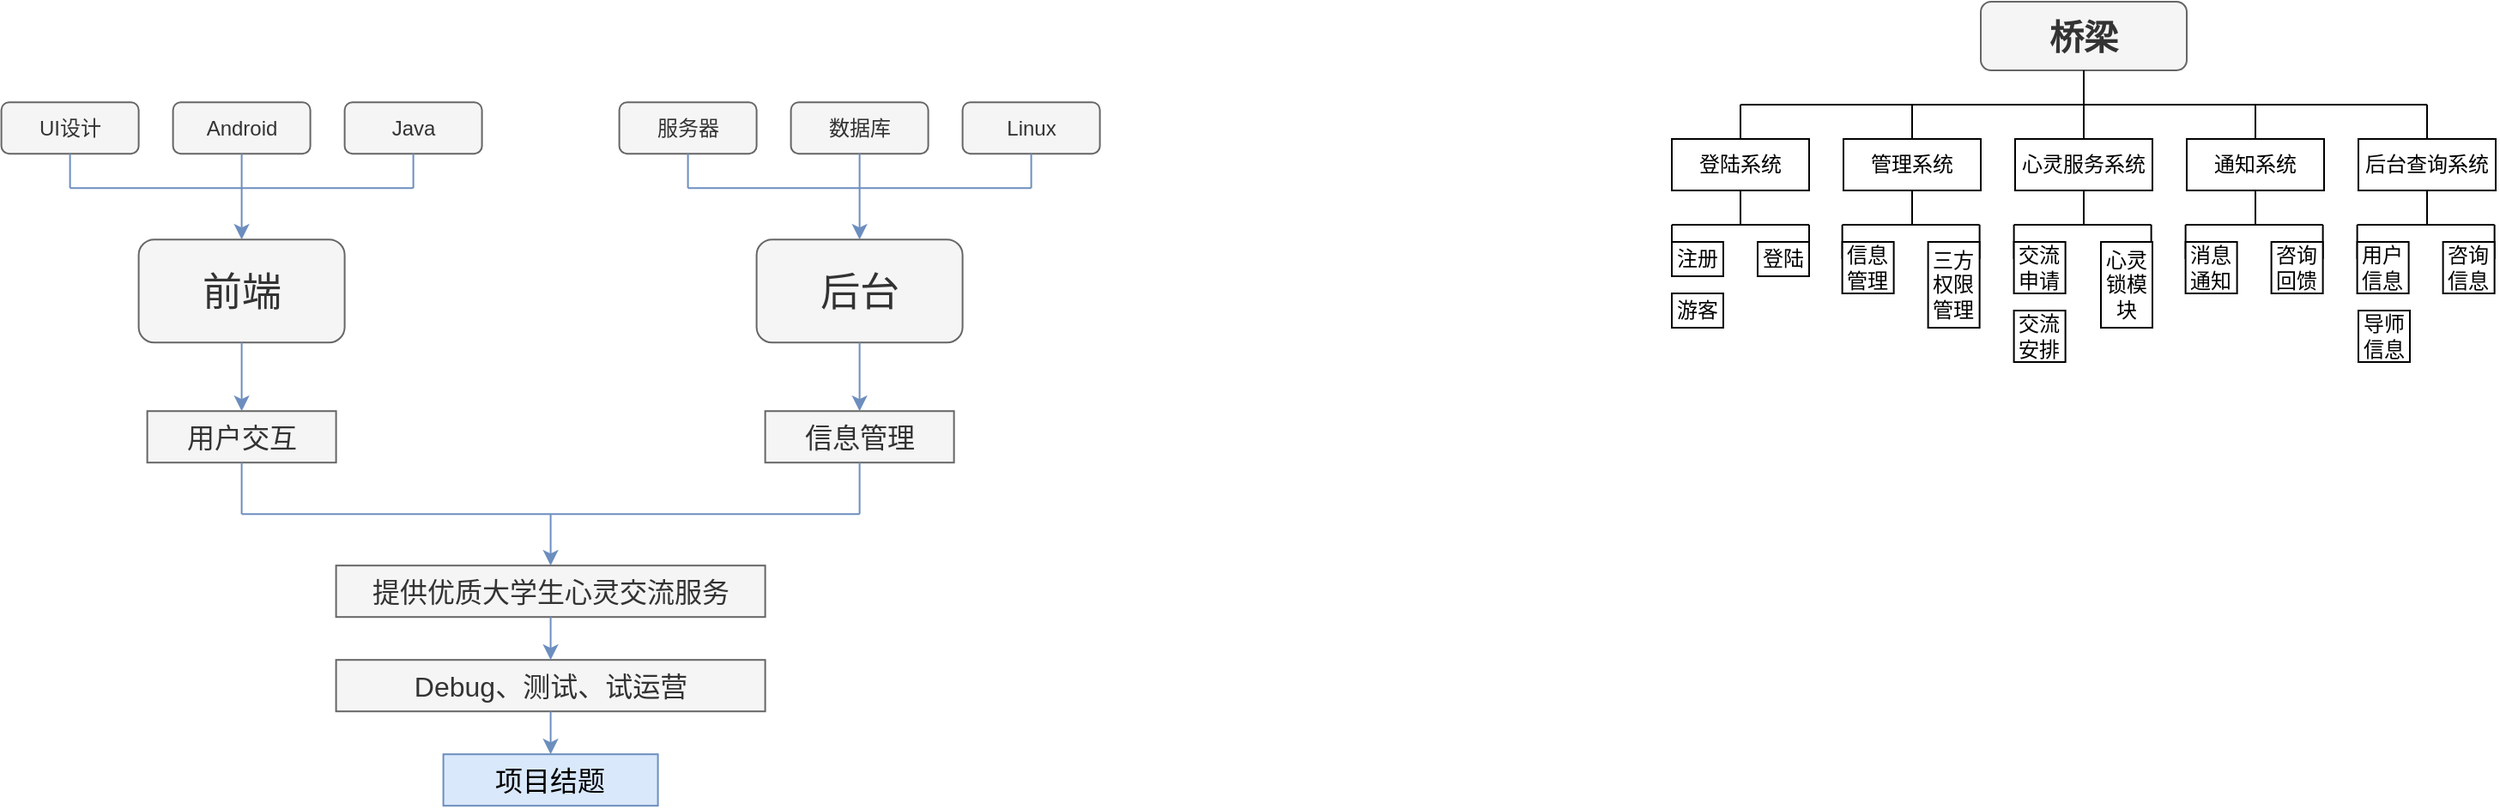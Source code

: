<mxfile version="14.7.3" type="device" pages="18"><diagram id="gMaGvD9bzQ4mFBwMsr5c" name="Page-1"><mxGraphModel dx="716" dy="383" grid="1" gridSize="10" guides="1" tooltips="1" connect="1" arrows="1" fold="1" page="1" pageScale="1" pageWidth="827" pageHeight="1169" math="0" shadow="0"><root><mxCell id="0"/><mxCell id="1" parent="0"/><mxCell id="9HJEXx_jtpX2SSu76ifU-1" value="Android&lt;span style=&quot;font-family: &amp;#34;microsoft yahei&amp;#34; , &amp;#34;helvetica&amp;#34; , &amp;#34;arial&amp;#34; , sans-serif ; font-size: 0px ; white-space: nowrap&quot;&gt;%3CmxGraphModel%3E%3Croot%3E%3CmxCell%20id%3D%220%22%2F%3E%3CmxCell%20id%3D%221%22%20parent%3D%220%22%2F%3E%3CmxCell%20id%3D%222%22%20value%3D%22%22%20style%3D%22rounded%3D1%3BwhiteSpace%3Dwrap%3Bhtml%3D1%3B%22%20vertex%3D%221%22%20parent%3D%221%22%3E%3CmxGeometry%20x%3D%22200%22%20y%3D%2230%22%20width%3D%2280%22%20height%3D%2230%22%20as%3D%22geometry%22%2F%3E%3C%2FmxCell%3E%3C%2Froot%3E%3C%2FmxGraphModel%3E&lt;/span&gt;&lt;span style=&quot;font-family: &amp;#34;microsoft yahei&amp;#34; , &amp;#34;helvetica&amp;#34; , &amp;#34;arial&amp;#34; , sans-serif ; font-size: 0px ; white-space: nowrap&quot;&gt;%3CmxGraphModel%3E%3Croot%3E%3CmxCell%20id%3D%220%22%2F%3E%3CmxCell%20id%3D%221%22%20parent%3D%220%22%2F%3E%3CmxCell%20id%3D%222%22%20value%3D%22%22%20style%3D%22rounded%3D1%3BwhiteSpace%3Dwrap%3Bhtml%3D1%3B%22%20vertex%3D%221%22%20parent%3D%221%22%3E%3CmxGeometry%20x%3D%22200%22%20y%3D%2230%22%20width%3D%2280%22%20height%3D%2230%22%20as%3D%22geometry%22%2F%3E%3C%2FmxCell%3E%3C%2Froot%3E%3C%2FmxGraphModel%3E&lt;/span&gt;" style="rounded=1;whiteSpace=wrap;html=1;fillColor=#f5f5f5;strokeColor=#666666;fontColor=#333333;" parent="1" vertex="1"><mxGeometry x="316.8" y="358.6" width="80" height="30" as="geometry"/></mxCell><mxCell id="9HJEXx_jtpX2SSu76ifU-2" value="UI设计" style="rounded=1;whiteSpace=wrap;html=1;fillColor=#f5f5f5;strokeColor=#666666;fontColor=#333333;" parent="1" vertex="1"><mxGeometry x="216.8" y="358.6" width="80" height="30" as="geometry"/></mxCell><mxCell id="9HJEXx_jtpX2SSu76ifU-3" value="Java" style="rounded=1;whiteSpace=wrap;html=1;fillColor=#f5f5f5;strokeColor=#666666;fontColor=#333333;" parent="1" vertex="1"><mxGeometry x="416.8" y="358.6" width="80" height="30" as="geometry"/></mxCell><mxCell id="9HJEXx_jtpX2SSu76ifU-4" value="&lt;font style=&quot;font-size: 23px&quot;&gt;前端&lt;/font&gt;" style="rounded=1;whiteSpace=wrap;html=1;fillColor=#f5f5f5;strokeColor=#666666;fontColor=#333333;" parent="1" vertex="1"><mxGeometry x="296.8" y="438.6" width="120" height="60" as="geometry"/></mxCell><mxCell id="9HJEXx_jtpX2SSu76ifU-5" value="" style="endArrow=none;html=1;fillColor=#dae8fc;strokeColor=#6c8ebf;" parent="1" edge="1"><mxGeometry width="50" height="50" relative="1" as="geometry"><mxPoint x="256.8" y="408.6" as="sourcePoint"/><mxPoint x="456.8" y="408.6" as="targetPoint"/></mxGeometry></mxCell><mxCell id="9HJEXx_jtpX2SSu76ifU-6" value="" style="endArrow=none;html=1;entryX=0.5;entryY=1;entryDx=0;entryDy=0;fillColor=#dae8fc;strokeColor=#6c8ebf;" parent="1" target="9HJEXx_jtpX2SSu76ifU-2" edge="1"><mxGeometry width="50" height="50" relative="1" as="geometry"><mxPoint x="256.8" y="408.6" as="sourcePoint"/><mxPoint x="266.8" y="518.6" as="targetPoint"/></mxGeometry></mxCell><mxCell id="9HJEXx_jtpX2SSu76ifU-7" value="" style="endArrow=none;html=1;entryX=0.5;entryY=1;entryDx=0;entryDy=0;fillColor=#dae8fc;strokeColor=#6c8ebf;" parent="1" target="9HJEXx_jtpX2SSu76ifU-3" edge="1"><mxGeometry width="50" height="50" relative="1" as="geometry"><mxPoint x="456.8" y="408.6" as="sourcePoint"/><mxPoint x="266.8" y="518.6" as="targetPoint"/></mxGeometry></mxCell><mxCell id="9HJEXx_jtpX2SSu76ifU-8" value="" style="endArrow=classic;html=1;exitX=0.5;exitY=1;exitDx=0;exitDy=0;entryX=0.5;entryY=0;entryDx=0;entryDy=0;fillColor=#dae8fc;strokeColor=#6c8ebf;" parent="1" source="9HJEXx_jtpX2SSu76ifU-1" target="9HJEXx_jtpX2SSu76ifU-4" edge="1"><mxGeometry width="50" height="50" relative="1" as="geometry"><mxPoint x="216.8" y="568.6" as="sourcePoint"/><mxPoint x="266.8" y="518.6" as="targetPoint"/></mxGeometry></mxCell><mxCell id="9HJEXx_jtpX2SSu76ifU-9" value="数据库" style="rounded=1;whiteSpace=wrap;html=1;fillColor=#f5f5f5;strokeColor=#666666;fontColor=#333333;" parent="1" vertex="1"><mxGeometry x="676.8" y="358.6" width="80" height="30" as="geometry"/></mxCell><mxCell id="9HJEXx_jtpX2SSu76ifU-10" value="服务器" style="rounded=1;whiteSpace=wrap;html=1;fillColor=#f5f5f5;strokeColor=#666666;fontColor=#333333;" parent="1" vertex="1"><mxGeometry x="576.8" y="358.6" width="80" height="30" as="geometry"/></mxCell><mxCell id="9HJEXx_jtpX2SSu76ifU-11" value="Linux" style="rounded=1;whiteSpace=wrap;html=1;fillColor=#f5f5f5;strokeColor=#666666;fontColor=#333333;" parent="1" vertex="1"><mxGeometry x="776.8" y="358.6" width="80" height="30" as="geometry"/></mxCell><mxCell id="9HJEXx_jtpX2SSu76ifU-12" value="&lt;span style=&quot;font-size: 23px&quot;&gt;后台&lt;/span&gt;" style="rounded=1;whiteSpace=wrap;html=1;fillColor=#f5f5f5;strokeColor=#666666;fontColor=#333333;" parent="1" vertex="1"><mxGeometry x="656.8" y="438.6" width="120" height="60" as="geometry"/></mxCell><mxCell id="9HJEXx_jtpX2SSu76ifU-13" value="" style="endArrow=none;html=1;fillColor=#dae8fc;strokeColor=#6c8ebf;" parent="1" edge="1"><mxGeometry width="50" height="50" relative="1" as="geometry"><mxPoint x="616.8" y="408.6" as="sourcePoint"/><mxPoint x="816.8" y="408.6" as="targetPoint"/></mxGeometry></mxCell><mxCell id="9HJEXx_jtpX2SSu76ifU-14" value="" style="endArrow=none;html=1;entryX=0.5;entryY=1;entryDx=0;entryDy=0;fillColor=#dae8fc;strokeColor=#6c8ebf;" parent="1" target="9HJEXx_jtpX2SSu76ifU-10" edge="1"><mxGeometry width="50" height="50" relative="1" as="geometry"><mxPoint x="616.8" y="408.6" as="sourcePoint"/><mxPoint x="626.8" y="518.6" as="targetPoint"/></mxGeometry></mxCell><mxCell id="9HJEXx_jtpX2SSu76ifU-15" value="" style="endArrow=none;html=1;entryX=0.5;entryY=1;entryDx=0;entryDy=0;fillColor=#dae8fc;strokeColor=#6c8ebf;" parent="1" target="9HJEXx_jtpX2SSu76ifU-11" edge="1"><mxGeometry width="50" height="50" relative="1" as="geometry"><mxPoint x="816.8" y="408.6" as="sourcePoint"/><mxPoint x="626.8" y="518.6" as="targetPoint"/></mxGeometry></mxCell><mxCell id="9HJEXx_jtpX2SSu76ifU-16" value="" style="endArrow=classic;html=1;exitX=0.5;exitY=1;exitDx=0;exitDy=0;entryX=0.5;entryY=0;entryDx=0;entryDy=0;fillColor=#dae8fc;strokeColor=#6c8ebf;" parent="1" source="9HJEXx_jtpX2SSu76ifU-9" target="9HJEXx_jtpX2SSu76ifU-12" edge="1"><mxGeometry width="50" height="50" relative="1" as="geometry"><mxPoint x="576.8" y="568.6" as="sourcePoint"/><mxPoint x="626.8" y="518.6" as="targetPoint"/></mxGeometry></mxCell><mxCell id="9HJEXx_jtpX2SSu76ifU-17" value="&lt;font style=&quot;font-size: 16px&quot;&gt;用户交互&lt;/font&gt;" style="rounded=0;whiteSpace=wrap;html=1;fillColor=#f5f5f5;strokeColor=#666666;fontColor=#333333;" parent="1" vertex="1"><mxGeometry x="301.8" y="538.6" width="110" height="30" as="geometry"/></mxCell><mxCell id="9HJEXx_jtpX2SSu76ifU-18" value="" style="endArrow=classic;html=1;entryX=0.5;entryY=0;entryDx=0;entryDy=0;exitX=0.5;exitY=1;exitDx=0;exitDy=0;fillColor=#dae8fc;strokeColor=#6c8ebf;" parent="1" source="9HJEXx_jtpX2SSu76ifU-4" target="9HJEXx_jtpX2SSu76ifU-17" edge="1"><mxGeometry width="50" height="50" relative="1" as="geometry"><mxPoint x="216.8" y="638.6" as="sourcePoint"/><mxPoint x="266.8" y="588.6" as="targetPoint"/></mxGeometry></mxCell><mxCell id="9HJEXx_jtpX2SSu76ifU-19" value="&lt;font style=&quot;font-size: 16px&quot;&gt;信息管理&lt;/font&gt;" style="rounded=0;whiteSpace=wrap;html=1;fillColor=#f5f5f5;strokeColor=#666666;fontColor=#333333;" parent="1" vertex="1"><mxGeometry x="661.8" y="538.6" width="110" height="30" as="geometry"/></mxCell><mxCell id="9HJEXx_jtpX2SSu76ifU-20" value="" style="endArrow=classic;html=1;entryX=0.5;entryY=0;entryDx=0;entryDy=0;fillColor=#dae8fc;strokeColor=#6c8ebf;exitX=0.5;exitY=1;exitDx=0;exitDy=0;" parent="1" source="9HJEXx_jtpX2SSu76ifU-12" target="9HJEXx_jtpX2SSu76ifU-19" edge="1"><mxGeometry width="50" height="50" relative="1" as="geometry"><mxPoint x="693.8" y="518.6" as="sourcePoint"/><mxPoint x="363.8" y="548.6" as="targetPoint"/></mxGeometry></mxCell><mxCell id="9HJEXx_jtpX2SSu76ifU-21" value="" style="endArrow=none;html=1;fillColor=#dae8fc;strokeColor=#6c8ebf;" parent="1" edge="1"><mxGeometry width="50" height="50" relative="1" as="geometry"><mxPoint x="356.8" y="598.6" as="sourcePoint"/><mxPoint x="716.8" y="598.6" as="targetPoint"/></mxGeometry></mxCell><mxCell id="9HJEXx_jtpX2SSu76ifU-22" value="" style="endArrow=none;html=1;entryX=0.5;entryY=1;entryDx=0;entryDy=0;fillColor=#dae8fc;strokeColor=#6c8ebf;" parent="1" target="9HJEXx_jtpX2SSu76ifU-17" edge="1"><mxGeometry width="50" height="50" relative="1" as="geometry"><mxPoint x="356.8" y="598.6" as="sourcePoint"/><mxPoint x="266.8" y="618.6" as="targetPoint"/></mxGeometry></mxCell><mxCell id="9HJEXx_jtpX2SSu76ifU-23" value="" style="endArrow=none;html=1;fillColor=#dae8fc;strokeColor=#6c8ebf;" parent="1" edge="1"><mxGeometry width="50" height="50" relative="1" as="geometry"><mxPoint x="716.8" y="598.6" as="sourcePoint"/><mxPoint x="716.8" y="568.6" as="targetPoint"/></mxGeometry></mxCell><mxCell id="9HJEXx_jtpX2SSu76ifU-24" value="" style="endArrow=classic;html=1;fillColor=#dae8fc;strokeColor=#6c8ebf;" parent="1" edge="1"><mxGeometry width="50" height="50" relative="1" as="geometry"><mxPoint x="536.8" y="598.6" as="sourcePoint"/><mxPoint x="536.8" y="628.6" as="targetPoint"/></mxGeometry></mxCell><mxCell id="9HJEXx_jtpX2SSu76ifU-25" value="&lt;span style=&quot;font-size: 16px&quot;&gt;提供优质大学生心灵交流服务&lt;/span&gt;" style="rounded=0;whiteSpace=wrap;html=1;fillColor=#f5f5f5;strokeColor=#666666;fontColor=#333333;" parent="1" vertex="1"><mxGeometry x="411.8" y="628.6" width="250" height="30" as="geometry"/></mxCell><mxCell id="9HJEXx_jtpX2SSu76ifU-26" value="&lt;span style=&quot;font-size: 16px&quot;&gt;Debug、测试、试运营&lt;/span&gt;" style="rounded=0;whiteSpace=wrap;html=1;fillColor=#f5f5f5;strokeColor=#666666;fontColor=#333333;" parent="1" vertex="1"><mxGeometry x="411.8" y="683.6" width="250" height="30" as="geometry"/></mxCell><mxCell id="9HJEXx_jtpX2SSu76ifU-27" value="" style="endArrow=classic;html=1;fillColor=#dae8fc;strokeColor=#6c8ebf;entryX=0.5;entryY=0;entryDx=0;entryDy=0;exitX=0.5;exitY=1;exitDx=0;exitDy=0;" parent="1" source="9HJEXx_jtpX2SSu76ifU-25" target="9HJEXx_jtpX2SSu76ifU-26" edge="1"><mxGeometry width="50" height="50" relative="1" as="geometry"><mxPoint x="216.8" y="788.6" as="sourcePoint"/><mxPoint x="266.8" y="738.6" as="targetPoint"/></mxGeometry></mxCell><mxCell id="9HJEXx_jtpX2SSu76ifU-28" value="&lt;span style=&quot;font-size: 16px&quot;&gt;项目结题&lt;/span&gt;" style="rounded=0;whiteSpace=wrap;html=1;fillColor=#dae8fc;strokeColor=#6c8ebf;" parent="1" vertex="1"><mxGeometry x="474.3" y="738.6" width="125" height="30" as="geometry"/></mxCell><mxCell id="9HJEXx_jtpX2SSu76ifU-29" value="" style="endArrow=classic;html=1;entryX=0.5;entryY=0;entryDx=0;entryDy=0;exitX=0.5;exitY=1;exitDx=0;exitDy=0;fillColor=#dae8fc;strokeColor=#6c8ebf;" parent="1" source="9HJEXx_jtpX2SSu76ifU-26" target="9HJEXx_jtpX2SSu76ifU-28" edge="1"><mxGeometry width="50" height="50" relative="1" as="geometry"><mxPoint x="216.8" y="838.6" as="sourcePoint"/><mxPoint x="266.8" y="788.6" as="targetPoint"/></mxGeometry></mxCell><mxCell id="fVAFWiYQKYmYQkp0mk-Z-1" value="&lt;font size=&quot;1&quot;&gt;&lt;b style=&quot;font-size: 20px&quot;&gt;桥梁&lt;/b&gt;&lt;/font&gt;" style="rounded=1;whiteSpace=wrap;html=1;fillColor=#f5f5f5;strokeColor=#666666;fontColor=#333333;" vertex="1" parent="1"><mxGeometry x="1370" y="300" width="120" height="40" as="geometry"/></mxCell><mxCell id="fVAFWiYQKYmYQkp0mk-Z-2" value="" style="endArrow=none;html=1;" edge="1" parent="1"><mxGeometry width="50" height="50" relative="1" as="geometry"><mxPoint x="1230" y="360" as="sourcePoint"/><mxPoint x="1630" y="360" as="targetPoint"/></mxGeometry></mxCell><mxCell id="fVAFWiYQKYmYQkp0mk-Z-3" value="" style="endArrow=none;html=1;entryX=0.5;entryY=1;entryDx=0;entryDy=0;" edge="1" parent="1" target="fVAFWiYQKYmYQkp0mk-Z-1"><mxGeometry width="50" height="50" relative="1" as="geometry"><mxPoint x="1430" y="360" as="sourcePoint"/><mxPoint x="1480" y="520" as="targetPoint"/></mxGeometry></mxCell><mxCell id="fVAFWiYQKYmYQkp0mk-Z-4" value="登陆系统" style="rounded=0;whiteSpace=wrap;html=1;" vertex="1" parent="1"><mxGeometry x="1190" y="380" width="80" height="30" as="geometry"/></mxCell><mxCell id="fVAFWiYQKYmYQkp0mk-Z-5" value="" style="endArrow=none;html=1;exitX=0.5;exitY=0;exitDx=0;exitDy=0;" edge="1" parent="1" source="fVAFWiYQKYmYQkp0mk-Z-4"><mxGeometry width="50" height="50" relative="1" as="geometry"><mxPoint x="1400" y="430" as="sourcePoint"/><mxPoint x="1230" y="360" as="targetPoint"/></mxGeometry></mxCell><mxCell id="fVAFWiYQKYmYQkp0mk-Z-6" value="管理系统" style="rounded=0;whiteSpace=wrap;html=1;" vertex="1" parent="1"><mxGeometry x="1290" y="380" width="80" height="30" as="geometry"/></mxCell><mxCell id="fVAFWiYQKYmYQkp0mk-Z-7" value="心灵服务系统" style="rounded=0;whiteSpace=wrap;html=1;" vertex="1" parent="1"><mxGeometry x="1390" y="380" width="80" height="30" as="geometry"/></mxCell><mxCell id="fVAFWiYQKYmYQkp0mk-Z-8" value="通知系统" style="rounded=0;whiteSpace=wrap;html=1;" vertex="1" parent="1"><mxGeometry x="1490" y="380" width="80" height="30" as="geometry"/></mxCell><mxCell id="fVAFWiYQKYmYQkp0mk-Z-9" value="后台查询系统" style="rounded=0;whiteSpace=wrap;html=1;" vertex="1" parent="1"><mxGeometry x="1590" y="380" width="80" height="30" as="geometry"/></mxCell><mxCell id="fVAFWiYQKYmYQkp0mk-Z-10" value="" style="endArrow=none;html=1;exitX=0.5;exitY=0;exitDx=0;exitDy=0;" edge="1" parent="1" source="fVAFWiYQKYmYQkp0mk-Z-6"><mxGeometry width="50" height="50" relative="1" as="geometry"><mxPoint x="1400" y="430" as="sourcePoint"/><mxPoint x="1330" y="360" as="targetPoint"/></mxGeometry></mxCell><mxCell id="fVAFWiYQKYmYQkp0mk-Z-11" value="" style="endArrow=none;html=1;exitX=0.5;exitY=0;exitDx=0;exitDy=0;" edge="1" parent="1" source="fVAFWiYQKYmYQkp0mk-Z-7"><mxGeometry width="50" height="50" relative="1" as="geometry"><mxPoint x="1400" y="430" as="sourcePoint"/><mxPoint x="1430" y="360" as="targetPoint"/></mxGeometry></mxCell><mxCell id="fVAFWiYQKYmYQkp0mk-Z-12" value="" style="endArrow=none;html=1;exitX=0.5;exitY=0;exitDx=0;exitDy=0;" edge="1" parent="1" source="fVAFWiYQKYmYQkp0mk-Z-8"><mxGeometry width="50" height="50" relative="1" as="geometry"><mxPoint x="1400" y="430" as="sourcePoint"/><mxPoint x="1530" y="360" as="targetPoint"/></mxGeometry></mxCell><mxCell id="fVAFWiYQKYmYQkp0mk-Z-13" value="" style="endArrow=none;html=1;exitX=0.5;exitY=0;exitDx=0;exitDy=0;" edge="1" parent="1" source="fVAFWiYQKYmYQkp0mk-Z-9"><mxGeometry width="50" height="50" relative="1" as="geometry"><mxPoint x="1400" y="430" as="sourcePoint"/><mxPoint x="1630" y="360" as="targetPoint"/></mxGeometry></mxCell><mxCell id="fVAFWiYQKYmYQkp0mk-Z-14" value="" style="endArrow=none;html=1;" edge="1" parent="1"><mxGeometry width="50" height="50" relative="1" as="geometry"><mxPoint x="1190" y="430" as="sourcePoint"/><mxPoint x="1270" y="430" as="targetPoint"/></mxGeometry></mxCell><mxCell id="fVAFWiYQKYmYQkp0mk-Z-15" value="" style="endArrow=none;html=1;" edge="1" parent="1"><mxGeometry width="50" height="50" relative="1" as="geometry"><mxPoint x="1190" y="450" as="sourcePoint"/><mxPoint x="1190" y="430" as="targetPoint"/></mxGeometry></mxCell><mxCell id="fVAFWiYQKYmYQkp0mk-Z-16" value="" style="endArrow=none;html=1;" edge="1" parent="1"><mxGeometry width="50" height="50" relative="1" as="geometry"><mxPoint x="1270" y="450" as="sourcePoint"/><mxPoint x="1270" y="430" as="targetPoint"/></mxGeometry></mxCell><mxCell id="fVAFWiYQKYmYQkp0mk-Z-17" value="" style="endArrow=none;html=1;" edge="1" parent="1"><mxGeometry width="50" height="50" relative="1" as="geometry"><mxPoint x="1230" y="430" as="sourcePoint"/><mxPoint x="1230" y="410" as="targetPoint"/></mxGeometry></mxCell><mxCell id="fVAFWiYQKYmYQkp0mk-Z-18" value="" style="endArrow=none;html=1;" edge="1" parent="1"><mxGeometry width="50" height="50" relative="1" as="geometry"><mxPoint x="1330" y="430" as="sourcePoint"/><mxPoint x="1330" y="410" as="targetPoint"/></mxGeometry></mxCell><mxCell id="fVAFWiYQKYmYQkp0mk-Z-19" value="" style="endArrow=none;html=1;" edge="1" parent="1"><mxGeometry width="50" height="50" relative="1" as="geometry"><mxPoint x="1430" y="430" as="sourcePoint"/><mxPoint x="1430" y="410" as="targetPoint"/></mxGeometry></mxCell><mxCell id="fVAFWiYQKYmYQkp0mk-Z-20" value="" style="endArrow=none;html=1;" edge="1" parent="1"><mxGeometry width="50" height="50" relative="1" as="geometry"><mxPoint x="1530" y="430" as="sourcePoint"/><mxPoint x="1530" y="410" as="targetPoint"/></mxGeometry></mxCell><mxCell id="fVAFWiYQKYmYQkp0mk-Z-21" value="" style="endArrow=none;html=1;" edge="1" parent="1"><mxGeometry width="50" height="50" relative="1" as="geometry"><mxPoint x="1630" y="430" as="sourcePoint"/><mxPoint x="1630" y="410" as="targetPoint"/></mxGeometry></mxCell><mxCell id="fVAFWiYQKYmYQkp0mk-Z-22" value="注册" style="rounded=0;whiteSpace=wrap;html=1;" vertex="1" parent="1"><mxGeometry x="1190" y="440" width="30" height="20" as="geometry"/></mxCell><mxCell id="fVAFWiYQKYmYQkp0mk-Z-23" value="登陆" style="rounded=0;whiteSpace=wrap;html=1;" vertex="1" parent="1"><mxGeometry x="1240" y="440" width="30" height="20" as="geometry"/></mxCell><mxCell id="fVAFWiYQKYmYQkp0mk-Z-24" value="" style="endArrow=none;html=1;" edge="1" parent="1"><mxGeometry width="50" height="50" relative="1" as="geometry"><mxPoint x="1289.31" y="430" as="sourcePoint"/><mxPoint x="1369.31" y="430" as="targetPoint"/></mxGeometry></mxCell><mxCell id="fVAFWiYQKYmYQkp0mk-Z-25" value="" style="endArrow=none;html=1;" edge="1" parent="1"><mxGeometry width="50" height="50" relative="1" as="geometry"><mxPoint x="1289.31" y="450" as="sourcePoint"/><mxPoint x="1289.31" y="430" as="targetPoint"/></mxGeometry></mxCell><mxCell id="fVAFWiYQKYmYQkp0mk-Z-26" value="" style="endArrow=none;html=1;" edge="1" parent="1"><mxGeometry width="50" height="50" relative="1" as="geometry"><mxPoint x="1369.31" y="450" as="sourcePoint"/><mxPoint x="1369.31" y="430" as="targetPoint"/></mxGeometry></mxCell><mxCell id="fVAFWiYQKYmYQkp0mk-Z-27" value="信息管理" style="rounded=0;whiteSpace=wrap;html=1;" vertex="1" parent="1"><mxGeometry x="1289.31" y="440" width="30" height="30" as="geometry"/></mxCell><mxCell id="fVAFWiYQKYmYQkp0mk-Z-28" value="三方权限管理" style="rounded=0;whiteSpace=wrap;html=1;" vertex="1" parent="1"><mxGeometry x="1339.31" y="440" width="30" height="50" as="geometry"/></mxCell><mxCell id="fVAFWiYQKYmYQkp0mk-Z-29" value="" style="endArrow=none;html=1;" edge="1" parent="1"><mxGeometry width="50" height="50" relative="1" as="geometry"><mxPoint x="1389.31" y="430" as="sourcePoint"/><mxPoint x="1469.31" y="430" as="targetPoint"/></mxGeometry></mxCell><mxCell id="fVAFWiYQKYmYQkp0mk-Z-30" value="" style="endArrow=none;html=1;" edge="1" parent="1"><mxGeometry width="50" height="50" relative="1" as="geometry"><mxPoint x="1389.31" y="450" as="sourcePoint"/><mxPoint x="1389.31" y="430" as="targetPoint"/></mxGeometry></mxCell><mxCell id="fVAFWiYQKYmYQkp0mk-Z-31" value="" style="endArrow=none;html=1;" edge="1" parent="1"><mxGeometry width="50" height="50" relative="1" as="geometry"><mxPoint x="1469.31" y="450" as="sourcePoint"/><mxPoint x="1469.31" y="430" as="targetPoint"/></mxGeometry></mxCell><mxCell id="fVAFWiYQKYmYQkp0mk-Z-32" value="交流申请" style="rounded=0;whiteSpace=wrap;html=1;" vertex="1" parent="1"><mxGeometry x="1389.31" y="440" width="30" height="30" as="geometry"/></mxCell><mxCell id="fVAFWiYQKYmYQkp0mk-Z-33" value="交流安排" style="rounded=0;whiteSpace=wrap;html=1;" vertex="1" parent="1"><mxGeometry x="1389.31" y="480" width="30" height="30" as="geometry"/></mxCell><mxCell id="fVAFWiYQKYmYQkp0mk-Z-34" value="" style="endArrow=none;html=1;" edge="1" parent="1"><mxGeometry width="50" height="50" relative="1" as="geometry"><mxPoint x="1489.31" y="430" as="sourcePoint"/><mxPoint x="1569.31" y="430" as="targetPoint"/></mxGeometry></mxCell><mxCell id="fVAFWiYQKYmYQkp0mk-Z-35" value="" style="endArrow=none;html=1;" edge="1" parent="1"><mxGeometry width="50" height="50" relative="1" as="geometry"><mxPoint x="1489.31" y="450" as="sourcePoint"/><mxPoint x="1489.31" y="430" as="targetPoint"/></mxGeometry></mxCell><mxCell id="fVAFWiYQKYmYQkp0mk-Z-36" value="" style="endArrow=none;html=1;" edge="1" parent="1"><mxGeometry width="50" height="50" relative="1" as="geometry"><mxPoint x="1569.31" y="450" as="sourcePoint"/><mxPoint x="1569.31" y="430" as="targetPoint"/></mxGeometry></mxCell><mxCell id="fVAFWiYQKYmYQkp0mk-Z-37" value="消息通知" style="rounded=0;whiteSpace=wrap;html=1;" vertex="1" parent="1"><mxGeometry x="1489.31" y="440" width="30" height="30" as="geometry"/></mxCell><mxCell id="fVAFWiYQKYmYQkp0mk-Z-38" value="咨询回馈" style="rounded=0;whiteSpace=wrap;html=1;" vertex="1" parent="1"><mxGeometry x="1539.31" y="440" width="30" height="30" as="geometry"/></mxCell><mxCell id="fVAFWiYQKYmYQkp0mk-Z-39" value="" style="endArrow=none;html=1;" edge="1" parent="1"><mxGeometry width="50" height="50" relative="1" as="geometry"><mxPoint x="1589.31" y="430" as="sourcePoint"/><mxPoint x="1669.31" y="430" as="targetPoint"/></mxGeometry></mxCell><mxCell id="fVAFWiYQKYmYQkp0mk-Z-40" value="" style="endArrow=none;html=1;" edge="1" parent="1"><mxGeometry width="50" height="50" relative="1" as="geometry"><mxPoint x="1589.31" y="450" as="sourcePoint"/><mxPoint x="1589.31" y="430" as="targetPoint"/></mxGeometry></mxCell><mxCell id="fVAFWiYQKYmYQkp0mk-Z-41" value="" style="endArrow=none;html=1;" edge="1" parent="1"><mxGeometry width="50" height="50" relative="1" as="geometry"><mxPoint x="1669.31" y="450" as="sourcePoint"/><mxPoint x="1669.31" y="430" as="targetPoint"/></mxGeometry></mxCell><mxCell id="fVAFWiYQKYmYQkp0mk-Z-42" value="用户信息" style="rounded=0;whiteSpace=wrap;html=1;" vertex="1" parent="1"><mxGeometry x="1589.31" y="440" width="30" height="30" as="geometry"/></mxCell><mxCell id="fVAFWiYQKYmYQkp0mk-Z-43" value="咨询信息" style="rounded=0;whiteSpace=wrap;html=1;" vertex="1" parent="1"><mxGeometry x="1639.31" y="440" width="30" height="30" as="geometry"/></mxCell><mxCell id="fVAFWiYQKYmYQkp0mk-Z-44" value="导师信息" style="rounded=0;whiteSpace=wrap;html=1;" vertex="1" parent="1"><mxGeometry x="1590" y="480" width="30" height="30" as="geometry"/></mxCell><mxCell id="fVAFWiYQKYmYQkp0mk-Z-45" value="游客" style="rounded=0;whiteSpace=wrap;html=1;" vertex="1" parent="1"><mxGeometry x="1190" y="470" width="30" height="20" as="geometry"/></mxCell><mxCell id="fVAFWiYQKYmYQkp0mk-Z-46" value="心灵锁模块" style="rounded=0;whiteSpace=wrap;html=1;" vertex="1" parent="1"><mxGeometry x="1440" y="440" width="30" height="50" as="geometry"/></mxCell></root></mxGraphModel></diagram><diagram name="Page-2" id="gGM0WxBnvKbWFvFBPXBd"><mxGraphModel dx="1038" dy="556" grid="1" gridSize="10" guides="1" tooltips="1" connect="1" arrows="1" fold="1" page="1" pageScale="1" pageWidth="827" pageHeight="1169" math="0" shadow="0"><root><mxCell id="zOYN5DiPoDN7eK-jJ3V3-0"/><mxCell id="zOYN5DiPoDN7eK-jJ3V3-1" parent="zOYN5DiPoDN7eK-jJ3V3-0"/></root></mxGraphModel></diagram><diagram name="Page-1" id="cJ5E2-B7QH37tDMx2o58"><mxGraphModel dx="284" dy="553" grid="1" gridSize="10" guides="1" tooltips="1" connect="1" arrows="1" fold="1" page="1" pageScale="1" pageWidth="827" pageHeight="1169" math="0" shadow="0"><root><mxCell id="0"/><mxCell id="1" parent="0"/><mxCell id="zKuQoecIZprtIQSLzg13-1" value="Android&lt;span style=&quot;font-family: &amp;#34;microsoft yahei&amp;#34; , &amp;#34;helvetica&amp;#34; , &amp;#34;arial&amp;#34; , sans-serif ; font-size: 0px ; white-space: nowrap&quot;&gt;%3CmxGraphModel%3E%3Croot%3E%3CmxCell%20id%3D%220%22%2F%3E%3CmxCell%20id%3D%221%22%20parent%3D%220%22%2F%3E%3CmxCell%20id%3D%222%22%20value%3D%22%22%20style%3D%22rounded%3D1%3BwhiteSpace%3Dwrap%3Bhtml%3D1%3B%22%20vertex%3D%221%22%20parent%3D%221%22%3E%3CmxGeometry%20x%3D%22200%22%20y%3D%2230%22%20width%3D%2280%22%20height%3D%2230%22%20as%3D%22geometry%22%2F%3E%3C%2FmxCell%3E%3C%2Froot%3E%3C%2FmxGraphModel%3E&lt;/span&gt;&lt;span style=&quot;font-family: &amp;#34;microsoft yahei&amp;#34; , &amp;#34;helvetica&amp;#34; , &amp;#34;arial&amp;#34; , sans-serif ; font-size: 0px ; white-space: nowrap&quot;&gt;%3CmxGraphModel%3E%3Croot%3E%3CmxCell%20id%3D%220%22%2F%3E%3CmxCell%20id%3D%221%22%20parent%3D%220%22%2F%3E%3CmxCell%20id%3D%222%22%20value%3D%22%22%20style%3D%22rounded%3D1%3BwhiteSpace%3Dwrap%3Bhtml%3D1%3B%22%20vertex%3D%221%22%20parent%3D%221%22%3E%3CmxGeometry%20x%3D%22200%22%20y%3D%2230%22%20width%3D%2280%22%20height%3D%2230%22%20as%3D%22geometry%22%2F%3E%3C%2FmxCell%3E%3C%2Froot%3E%3C%2FmxGraphModel%3E&lt;/span&gt;" style="rounded=1;whiteSpace=wrap;html=1;fillColor=#f5f5f5;strokeColor=#666666;fontColor=#333333;" vertex="1" parent="1"><mxGeometry x="204.4" y="191.6" width="80" height="30" as="geometry"/></mxCell><mxCell id="zKuQoecIZprtIQSLzg13-2" value="UI设计" style="rounded=1;whiteSpace=wrap;html=1;fillColor=#f5f5f5;strokeColor=#666666;fontColor=#333333;" vertex="1" parent="1"><mxGeometry x="104.4" y="191.6" width="80" height="30" as="geometry"/></mxCell><mxCell id="zKuQoecIZprtIQSLzg13-3" value="Java" style="rounded=1;whiteSpace=wrap;html=1;fillColor=#f5f5f5;strokeColor=#666666;fontColor=#333333;" vertex="1" parent="1"><mxGeometry x="304.4" y="191.6" width="80" height="30" as="geometry"/></mxCell><mxCell id="zKuQoecIZprtIQSLzg13-4" value="&lt;font style=&quot;font-size: 23px&quot;&gt;前端&lt;/font&gt;" style="rounded=1;whiteSpace=wrap;html=1;fillColor=#f5f5f5;strokeColor=#666666;fontColor=#333333;" vertex="1" parent="1"><mxGeometry x="184.4" y="271.6" width="120" height="60" as="geometry"/></mxCell><mxCell id="zKuQoecIZprtIQSLzg13-5" value="" style="endArrow=none;html=1;fillColor=#dae8fc;strokeColor=#6c8ebf;" edge="1" parent="1"><mxGeometry width="50" height="50" relative="1" as="geometry"><mxPoint x="144.4" y="241.6" as="sourcePoint"/><mxPoint x="344.4" y="241.6" as="targetPoint"/></mxGeometry></mxCell><mxCell id="zKuQoecIZprtIQSLzg13-6" value="" style="endArrow=none;html=1;entryX=0.5;entryY=1;entryDx=0;entryDy=0;fillColor=#dae8fc;strokeColor=#6c8ebf;" edge="1" parent="1" target="zKuQoecIZprtIQSLzg13-2"><mxGeometry width="50" height="50" relative="1" as="geometry"><mxPoint x="144.4" y="241.6" as="sourcePoint"/><mxPoint x="154.4" y="351.6" as="targetPoint"/></mxGeometry></mxCell><mxCell id="zKuQoecIZprtIQSLzg13-7" value="" style="endArrow=none;html=1;entryX=0.5;entryY=1;entryDx=0;entryDy=0;fillColor=#dae8fc;strokeColor=#6c8ebf;" edge="1" parent="1" target="zKuQoecIZprtIQSLzg13-3"><mxGeometry width="50" height="50" relative="1" as="geometry"><mxPoint x="344.4" y="241.6" as="sourcePoint"/><mxPoint x="154.4" y="351.6" as="targetPoint"/></mxGeometry></mxCell><mxCell id="zKuQoecIZprtIQSLzg13-8" value="" style="endArrow=classic;html=1;exitX=0.5;exitY=1;exitDx=0;exitDy=0;entryX=0.5;entryY=0;entryDx=0;entryDy=0;fillColor=#dae8fc;strokeColor=#6c8ebf;" edge="1" parent="1" source="zKuQoecIZprtIQSLzg13-1" target="zKuQoecIZprtIQSLzg13-4"><mxGeometry width="50" height="50" relative="1" as="geometry"><mxPoint x="104.4" y="401.6" as="sourcePoint"/><mxPoint x="154.4" y="351.6" as="targetPoint"/></mxGeometry></mxCell><mxCell id="zKuQoecIZprtIQSLzg13-9" value="数据库" style="rounded=1;whiteSpace=wrap;html=1;fillColor=#f5f5f5;strokeColor=#666666;fontColor=#333333;" vertex="1" parent="1"><mxGeometry x="564.4" y="191.6" width="80" height="30" as="geometry"/></mxCell><mxCell id="zKuQoecIZprtIQSLzg13-10" value="服务器" style="rounded=1;whiteSpace=wrap;html=1;fillColor=#f5f5f5;strokeColor=#666666;fontColor=#333333;" vertex="1" parent="1"><mxGeometry x="464.4" y="191.6" width="80" height="30" as="geometry"/></mxCell><mxCell id="zKuQoecIZprtIQSLzg13-11" value="Linux" style="rounded=1;whiteSpace=wrap;html=1;fillColor=#f5f5f5;strokeColor=#666666;fontColor=#333333;" vertex="1" parent="1"><mxGeometry x="664.4" y="191.6" width="80" height="30" as="geometry"/></mxCell><mxCell id="zKuQoecIZprtIQSLzg13-12" value="&lt;span style=&quot;font-size: 23px&quot;&gt;后台&lt;/span&gt;" style="rounded=1;whiteSpace=wrap;html=1;fillColor=#f5f5f5;strokeColor=#666666;fontColor=#333333;" vertex="1" parent="1"><mxGeometry x="544.4" y="271.6" width="120" height="60" as="geometry"/></mxCell><mxCell id="zKuQoecIZprtIQSLzg13-13" value="" style="endArrow=none;html=1;fillColor=#dae8fc;strokeColor=#6c8ebf;" edge="1" parent="1"><mxGeometry width="50" height="50" relative="1" as="geometry"><mxPoint x="504.4" y="241.6" as="sourcePoint"/><mxPoint x="704.4" y="241.6" as="targetPoint"/></mxGeometry></mxCell><mxCell id="zKuQoecIZprtIQSLzg13-14" value="" style="endArrow=none;html=1;entryX=0.5;entryY=1;entryDx=0;entryDy=0;fillColor=#dae8fc;strokeColor=#6c8ebf;" edge="1" parent="1" target="zKuQoecIZprtIQSLzg13-10"><mxGeometry width="50" height="50" relative="1" as="geometry"><mxPoint x="504.4" y="241.6" as="sourcePoint"/><mxPoint x="514.4" y="351.6" as="targetPoint"/></mxGeometry></mxCell><mxCell id="zKuQoecIZprtIQSLzg13-15" value="" style="endArrow=none;html=1;entryX=0.5;entryY=1;entryDx=0;entryDy=0;fillColor=#dae8fc;strokeColor=#6c8ebf;" edge="1" parent="1" target="zKuQoecIZprtIQSLzg13-11"><mxGeometry width="50" height="50" relative="1" as="geometry"><mxPoint x="704.4" y="241.6" as="sourcePoint"/><mxPoint x="514.4" y="351.6" as="targetPoint"/></mxGeometry></mxCell><mxCell id="zKuQoecIZprtIQSLzg13-16" value="" style="endArrow=classic;html=1;exitX=0.5;exitY=1;exitDx=0;exitDy=0;entryX=0.5;entryY=0;entryDx=0;entryDy=0;fillColor=#dae8fc;strokeColor=#6c8ebf;" edge="1" parent="1" source="zKuQoecIZprtIQSLzg13-9" target="zKuQoecIZprtIQSLzg13-12"><mxGeometry width="50" height="50" relative="1" as="geometry"><mxPoint x="464.4" y="401.6" as="sourcePoint"/><mxPoint x="514.4" y="351.6" as="targetPoint"/></mxGeometry></mxCell><mxCell id="zKuQoecIZprtIQSLzg13-17" value="&lt;font style=&quot;font-size: 16px&quot;&gt;用户交互&lt;/font&gt;" style="rounded=0;whiteSpace=wrap;html=1;fillColor=#f5f5f5;strokeColor=#666666;fontColor=#333333;" vertex="1" parent="1"><mxGeometry x="189.4" y="371.6" width="110" height="30" as="geometry"/></mxCell><mxCell id="zKuQoecIZprtIQSLzg13-18" value="" style="endArrow=classic;html=1;entryX=0.5;entryY=0;entryDx=0;entryDy=0;exitX=0.5;exitY=1;exitDx=0;exitDy=0;fillColor=#dae8fc;strokeColor=#6c8ebf;" edge="1" parent="1" source="zKuQoecIZprtIQSLzg13-4" target="zKuQoecIZprtIQSLzg13-17"><mxGeometry width="50" height="50" relative="1" as="geometry"><mxPoint x="104.4" y="471.6" as="sourcePoint"/><mxPoint x="154.4" y="421.6" as="targetPoint"/></mxGeometry></mxCell><mxCell id="zKuQoecIZprtIQSLzg13-19" value="&lt;font style=&quot;font-size: 16px&quot;&gt;信息管理&lt;/font&gt;" style="rounded=0;whiteSpace=wrap;html=1;fillColor=#f5f5f5;strokeColor=#666666;fontColor=#333333;" vertex="1" parent="1"><mxGeometry x="549.4" y="371.6" width="110" height="30" as="geometry"/></mxCell><mxCell id="zKuQoecIZprtIQSLzg13-20" value="" style="endArrow=classic;html=1;entryX=0.5;entryY=0;entryDx=0;entryDy=0;fillColor=#dae8fc;strokeColor=#6c8ebf;exitX=0.5;exitY=1;exitDx=0;exitDy=0;" edge="1" parent="1" source="zKuQoecIZprtIQSLzg13-12" target="zKuQoecIZprtIQSLzg13-19"><mxGeometry width="50" height="50" relative="1" as="geometry"><mxPoint x="581.4" y="351.6" as="sourcePoint"/><mxPoint x="251.4" y="381.6" as="targetPoint"/></mxGeometry></mxCell><mxCell id="zKuQoecIZprtIQSLzg13-21" value="" style="endArrow=none;html=1;fillColor=#dae8fc;strokeColor=#6c8ebf;" edge="1" parent="1"><mxGeometry width="50" height="50" relative="1" as="geometry"><mxPoint x="244.4" y="431.6" as="sourcePoint"/><mxPoint x="604.4" y="431.6" as="targetPoint"/></mxGeometry></mxCell><mxCell id="zKuQoecIZprtIQSLzg13-22" value="" style="endArrow=none;html=1;entryX=0.5;entryY=1;entryDx=0;entryDy=0;fillColor=#dae8fc;strokeColor=#6c8ebf;" edge="1" parent="1" target="zKuQoecIZprtIQSLzg13-17"><mxGeometry width="50" height="50" relative="1" as="geometry"><mxPoint x="244.4" y="431.6" as="sourcePoint"/><mxPoint x="154.4" y="451.6" as="targetPoint"/></mxGeometry></mxCell><mxCell id="zKuQoecIZprtIQSLzg13-23" value="" style="endArrow=none;html=1;fillColor=#dae8fc;strokeColor=#6c8ebf;" edge="1" parent="1"><mxGeometry width="50" height="50" relative="1" as="geometry"><mxPoint x="604.4" y="431.6" as="sourcePoint"/><mxPoint x="604.4" y="401.6" as="targetPoint"/></mxGeometry></mxCell><mxCell id="zKuQoecIZprtIQSLzg13-24" value="" style="endArrow=classic;html=1;fillColor=#dae8fc;strokeColor=#6c8ebf;" edge="1" parent="1"><mxGeometry width="50" height="50" relative="1" as="geometry"><mxPoint x="424.4" y="431.6" as="sourcePoint"/><mxPoint x="424.4" y="461.6" as="targetPoint"/></mxGeometry></mxCell><mxCell id="zKuQoecIZprtIQSLzg13-25" value="&lt;span style=&quot;font-size: 16px&quot;&gt;提供优质大学生心灵交流服务&lt;/span&gt;" style="rounded=0;whiteSpace=wrap;html=1;fillColor=#f5f5f5;strokeColor=#666666;fontColor=#333333;" vertex="1" parent="1"><mxGeometry x="299.4" y="461.6" width="250" height="30" as="geometry"/></mxCell><mxCell id="zKuQoecIZprtIQSLzg13-26" value="&lt;span style=&quot;font-size: 16px&quot;&gt;Debug、测试、试运营&lt;/span&gt;" style="rounded=0;whiteSpace=wrap;html=1;fillColor=#f5f5f5;strokeColor=#666666;fontColor=#333333;" vertex="1" parent="1"><mxGeometry x="299.4" y="516.6" width="250" height="30" as="geometry"/></mxCell><mxCell id="zKuQoecIZprtIQSLzg13-27" value="" style="endArrow=classic;html=1;fillColor=#dae8fc;strokeColor=#6c8ebf;entryX=0.5;entryY=0;entryDx=0;entryDy=0;exitX=0.5;exitY=1;exitDx=0;exitDy=0;" edge="1" parent="1" source="zKuQoecIZprtIQSLzg13-25" target="zKuQoecIZprtIQSLzg13-26"><mxGeometry width="50" height="50" relative="1" as="geometry"><mxPoint x="104.4" y="621.6" as="sourcePoint"/><mxPoint x="154.4" y="571.6" as="targetPoint"/></mxGeometry></mxCell><mxCell id="zKuQoecIZprtIQSLzg13-28" value="&lt;span style=&quot;font-size: 16px&quot;&gt;项目结题&lt;/span&gt;" style="rounded=0;whiteSpace=wrap;html=1;fillColor=#dae8fc;strokeColor=#6c8ebf;" vertex="1" parent="1"><mxGeometry x="361.9" y="571.6" width="125" height="30" as="geometry"/></mxCell><mxCell id="zKuQoecIZprtIQSLzg13-29" value="" style="endArrow=classic;html=1;entryX=0.5;entryY=0;entryDx=0;entryDy=0;exitX=0.5;exitY=1;exitDx=0;exitDy=0;fillColor=#dae8fc;strokeColor=#6c8ebf;" edge="1" parent="1" source="zKuQoecIZprtIQSLzg13-26" target="zKuQoecIZprtIQSLzg13-28"><mxGeometry width="50" height="50" relative="1" as="geometry"><mxPoint x="104.4" y="671.6" as="sourcePoint"/><mxPoint x="154.4" y="621.6" as="targetPoint"/></mxGeometry></mxCell></root></mxGraphModel></diagram><diagram name="Page-2" id="Lo-PYcZ6x068RL-doHhs"><mxGraphModel dx="1038" dy="556" grid="1" gridSize="10" guides="1" tooltips="1" connect="1" arrows="1" fold="1" page="1" pageScale="1" pageWidth="827" pageHeight="1169" math="0" shadow="0"><root><mxCell id="zOYN5DiPoDN7eK-jJ3V3-0"/><mxCell id="zOYN5DiPoDN7eK-jJ3V3-1" parent="zOYN5DiPoDN7eK-jJ3V3-0"/></root></mxGraphModel></diagram><diagram name="Page-1" id="WC1d1DSE_8PWbngRmJix"><mxGraphModel dx="1038" dy="556" grid="1" gridSize="10" guides="1" tooltips="1" connect="1" arrows="1" fold="1" page="1" pageScale="1" pageWidth="827" pageHeight="1169" math="0" shadow="0"><root><mxCell id="0"/><mxCell id="1" parent="0"/><mxCell id="zKuQoecIZprtIQSLzg13-1" value="Android&lt;span style=&quot;font-family: &amp;#34;microsoft yahei&amp;#34; , &amp;#34;helvetica&amp;#34; , &amp;#34;arial&amp;#34; , sans-serif ; font-size: 0px ; white-space: nowrap&quot;&gt;%3CmxGraphModel%3E%3Croot%3E%3CmxCell%20id%3D%220%22%2F%3E%3CmxCell%20id%3D%221%22%20parent%3D%220%22%2F%3E%3CmxCell%20id%3D%222%22%20value%3D%22%22%20style%3D%22rounded%3D1%3BwhiteSpace%3Dwrap%3Bhtml%3D1%3B%22%20vertex%3D%221%22%20parent%3D%221%22%3E%3CmxGeometry%20x%3D%22200%22%20y%3D%2230%22%20width%3D%2280%22%20height%3D%2230%22%20as%3D%22geometry%22%2F%3E%3C%2FmxCell%3E%3C%2Froot%3E%3C%2FmxGraphModel%3E&lt;/span&gt;&lt;span style=&quot;font-family: &amp;#34;microsoft yahei&amp;#34; , &amp;#34;helvetica&amp;#34; , &amp;#34;arial&amp;#34; , sans-serif ; font-size: 0px ; white-space: nowrap&quot;&gt;%3CmxGraphModel%3E%3Croot%3E%3CmxCell%20id%3D%220%22%2F%3E%3CmxCell%20id%3D%221%22%20parent%3D%220%22%2F%3E%3CmxCell%20id%3D%222%22%20value%3D%22%22%20style%3D%22rounded%3D1%3BwhiteSpace%3Dwrap%3Bhtml%3D1%3B%22%20vertex%3D%221%22%20parent%3D%221%22%3E%3CmxGeometry%20x%3D%22200%22%20y%3D%2230%22%20width%3D%2280%22%20height%3D%2230%22%20as%3D%22geometry%22%2F%3E%3C%2FmxCell%3E%3C%2Froot%3E%3C%2FmxGraphModel%3E&lt;/span&gt;" style="rounded=1;whiteSpace=wrap;html=1;fillColor=#f5f5f5;strokeColor=#666666;fontColor=#333333;" vertex="1" parent="1"><mxGeometry x="204.4" y="191.6" width="80" height="30" as="geometry"/></mxCell><mxCell id="zKuQoecIZprtIQSLzg13-2" value="UI设计" style="rounded=1;whiteSpace=wrap;html=1;fillColor=#f5f5f5;strokeColor=#666666;fontColor=#333333;" vertex="1" parent="1"><mxGeometry x="104.4" y="191.6" width="80" height="30" as="geometry"/></mxCell><mxCell id="zKuQoecIZprtIQSLzg13-3" value="Java" style="rounded=1;whiteSpace=wrap;html=1;fillColor=#f5f5f5;strokeColor=#666666;fontColor=#333333;" vertex="1" parent="1"><mxGeometry x="304.4" y="191.6" width="80" height="30" as="geometry"/></mxCell><mxCell id="zKuQoecIZprtIQSLzg13-4" value="&lt;font style=&quot;font-size: 23px&quot;&gt;前端&lt;/font&gt;" style="rounded=1;whiteSpace=wrap;html=1;fillColor=#f5f5f5;strokeColor=#666666;fontColor=#333333;" vertex="1" parent="1"><mxGeometry x="184.4" y="271.6" width="120" height="60" as="geometry"/></mxCell><mxCell id="zKuQoecIZprtIQSLzg13-5" value="" style="endArrow=none;html=1;fillColor=#dae8fc;strokeColor=#6c8ebf;" edge="1" parent="1"><mxGeometry width="50" height="50" relative="1" as="geometry"><mxPoint x="144.4" y="241.6" as="sourcePoint"/><mxPoint x="344.4" y="241.6" as="targetPoint"/></mxGeometry></mxCell><mxCell id="zKuQoecIZprtIQSLzg13-6" value="" style="endArrow=none;html=1;entryX=0.5;entryY=1;entryDx=0;entryDy=0;fillColor=#dae8fc;strokeColor=#6c8ebf;" edge="1" parent="1" target="zKuQoecIZprtIQSLzg13-2"><mxGeometry width="50" height="50" relative="1" as="geometry"><mxPoint x="144.4" y="241.6" as="sourcePoint"/><mxPoint x="154.4" y="351.6" as="targetPoint"/></mxGeometry></mxCell><mxCell id="zKuQoecIZprtIQSLzg13-7" value="" style="endArrow=none;html=1;entryX=0.5;entryY=1;entryDx=0;entryDy=0;fillColor=#dae8fc;strokeColor=#6c8ebf;" edge="1" parent="1" target="zKuQoecIZprtIQSLzg13-3"><mxGeometry width="50" height="50" relative="1" as="geometry"><mxPoint x="344.4" y="241.6" as="sourcePoint"/><mxPoint x="154.4" y="351.6" as="targetPoint"/></mxGeometry></mxCell><mxCell id="zKuQoecIZprtIQSLzg13-8" value="" style="endArrow=classic;html=1;exitX=0.5;exitY=1;exitDx=0;exitDy=0;entryX=0.5;entryY=0;entryDx=0;entryDy=0;fillColor=#dae8fc;strokeColor=#6c8ebf;" edge="1" parent="1" source="zKuQoecIZprtIQSLzg13-1" target="zKuQoecIZprtIQSLzg13-4"><mxGeometry width="50" height="50" relative="1" as="geometry"><mxPoint x="104.4" y="401.6" as="sourcePoint"/><mxPoint x="154.4" y="351.6" as="targetPoint"/></mxGeometry></mxCell><mxCell id="zKuQoecIZprtIQSLzg13-9" value="数据库" style="rounded=1;whiteSpace=wrap;html=1;fillColor=#f5f5f5;strokeColor=#666666;fontColor=#333333;" vertex="1" parent="1"><mxGeometry x="564.4" y="191.6" width="80" height="30" as="geometry"/></mxCell><mxCell id="zKuQoecIZprtIQSLzg13-10" value="服务器" style="rounded=1;whiteSpace=wrap;html=1;fillColor=#f5f5f5;strokeColor=#666666;fontColor=#333333;" vertex="1" parent="1"><mxGeometry x="464.4" y="191.6" width="80" height="30" as="geometry"/></mxCell><mxCell id="zKuQoecIZprtIQSLzg13-11" value="Linux" style="rounded=1;whiteSpace=wrap;html=1;fillColor=#f5f5f5;strokeColor=#666666;fontColor=#333333;" vertex="1" parent="1"><mxGeometry x="664.4" y="191.6" width="80" height="30" as="geometry"/></mxCell><mxCell id="zKuQoecIZprtIQSLzg13-12" value="&lt;span style=&quot;font-size: 23px&quot;&gt;后台&lt;/span&gt;" style="rounded=1;whiteSpace=wrap;html=1;fillColor=#f5f5f5;strokeColor=#666666;fontColor=#333333;" vertex="1" parent="1"><mxGeometry x="544.4" y="271.6" width="120" height="60" as="geometry"/></mxCell><mxCell id="zKuQoecIZprtIQSLzg13-13" value="" style="endArrow=none;html=1;fillColor=#dae8fc;strokeColor=#6c8ebf;" edge="1" parent="1"><mxGeometry width="50" height="50" relative="1" as="geometry"><mxPoint x="504.4" y="241.6" as="sourcePoint"/><mxPoint x="704.4" y="241.6" as="targetPoint"/></mxGeometry></mxCell><mxCell id="zKuQoecIZprtIQSLzg13-14" value="" style="endArrow=none;html=1;entryX=0.5;entryY=1;entryDx=0;entryDy=0;fillColor=#dae8fc;strokeColor=#6c8ebf;" edge="1" parent="1" target="zKuQoecIZprtIQSLzg13-10"><mxGeometry width="50" height="50" relative="1" as="geometry"><mxPoint x="504.4" y="241.6" as="sourcePoint"/><mxPoint x="514.4" y="351.6" as="targetPoint"/></mxGeometry></mxCell><mxCell id="zKuQoecIZprtIQSLzg13-15" value="" style="endArrow=none;html=1;entryX=0.5;entryY=1;entryDx=0;entryDy=0;fillColor=#dae8fc;strokeColor=#6c8ebf;" edge="1" parent="1" target="zKuQoecIZprtIQSLzg13-11"><mxGeometry width="50" height="50" relative="1" as="geometry"><mxPoint x="704.4" y="241.6" as="sourcePoint"/><mxPoint x="514.4" y="351.6" as="targetPoint"/></mxGeometry></mxCell><mxCell id="zKuQoecIZprtIQSLzg13-16" value="" style="endArrow=classic;html=1;exitX=0.5;exitY=1;exitDx=0;exitDy=0;entryX=0.5;entryY=0;entryDx=0;entryDy=0;fillColor=#dae8fc;strokeColor=#6c8ebf;" edge="1" parent="1" source="zKuQoecIZprtIQSLzg13-9" target="zKuQoecIZprtIQSLzg13-12"><mxGeometry width="50" height="50" relative="1" as="geometry"><mxPoint x="464.4" y="401.6" as="sourcePoint"/><mxPoint x="514.4" y="351.6" as="targetPoint"/></mxGeometry></mxCell><mxCell id="zKuQoecIZprtIQSLzg13-17" value="&lt;font style=&quot;font-size: 16px&quot;&gt;用户交互&lt;/font&gt;" style="rounded=0;whiteSpace=wrap;html=1;fillColor=#f5f5f5;strokeColor=#666666;fontColor=#333333;" vertex="1" parent="1"><mxGeometry x="189.4" y="371.6" width="110" height="30" as="geometry"/></mxCell><mxCell id="zKuQoecIZprtIQSLzg13-18" value="" style="endArrow=classic;html=1;entryX=0.5;entryY=0;entryDx=0;entryDy=0;exitX=0.5;exitY=1;exitDx=0;exitDy=0;fillColor=#dae8fc;strokeColor=#6c8ebf;" edge="1" parent="1" source="zKuQoecIZprtIQSLzg13-4" target="zKuQoecIZprtIQSLzg13-17"><mxGeometry width="50" height="50" relative="1" as="geometry"><mxPoint x="104.4" y="471.6" as="sourcePoint"/><mxPoint x="154.4" y="421.6" as="targetPoint"/></mxGeometry></mxCell><mxCell id="zKuQoecIZprtIQSLzg13-19" value="&lt;font style=&quot;font-size: 16px&quot;&gt;信息管理&lt;/font&gt;" style="rounded=0;whiteSpace=wrap;html=1;fillColor=#f5f5f5;strokeColor=#666666;fontColor=#333333;" vertex="1" parent="1"><mxGeometry x="549.4" y="371.6" width="110" height="30" as="geometry"/></mxCell><mxCell id="zKuQoecIZprtIQSLzg13-20" value="" style="endArrow=classic;html=1;entryX=0.5;entryY=0;entryDx=0;entryDy=0;fillColor=#dae8fc;strokeColor=#6c8ebf;exitX=0.5;exitY=1;exitDx=0;exitDy=0;" edge="1" parent="1" source="zKuQoecIZprtIQSLzg13-12" target="zKuQoecIZprtIQSLzg13-19"><mxGeometry width="50" height="50" relative="1" as="geometry"><mxPoint x="581.4" y="351.6" as="sourcePoint"/><mxPoint x="251.4" y="381.6" as="targetPoint"/></mxGeometry></mxCell><mxCell id="zKuQoecIZprtIQSLzg13-21" value="" style="endArrow=none;html=1;fillColor=#dae8fc;strokeColor=#6c8ebf;" edge="1" parent="1"><mxGeometry width="50" height="50" relative="1" as="geometry"><mxPoint x="244.4" y="431.6" as="sourcePoint"/><mxPoint x="604.4" y="431.6" as="targetPoint"/></mxGeometry></mxCell><mxCell id="zKuQoecIZprtIQSLzg13-22" value="" style="endArrow=none;html=1;entryX=0.5;entryY=1;entryDx=0;entryDy=0;fillColor=#dae8fc;strokeColor=#6c8ebf;" edge="1" parent="1" target="zKuQoecIZprtIQSLzg13-17"><mxGeometry width="50" height="50" relative="1" as="geometry"><mxPoint x="244.4" y="431.6" as="sourcePoint"/><mxPoint x="154.4" y="451.6" as="targetPoint"/></mxGeometry></mxCell><mxCell id="zKuQoecIZprtIQSLzg13-23" value="" style="endArrow=none;html=1;fillColor=#dae8fc;strokeColor=#6c8ebf;" edge="1" parent="1"><mxGeometry width="50" height="50" relative="1" as="geometry"><mxPoint x="604.4" y="431.6" as="sourcePoint"/><mxPoint x="604.4" y="401.6" as="targetPoint"/></mxGeometry></mxCell><mxCell id="zKuQoecIZprtIQSLzg13-24" value="" style="endArrow=classic;html=1;fillColor=#dae8fc;strokeColor=#6c8ebf;" edge="1" parent="1"><mxGeometry width="50" height="50" relative="1" as="geometry"><mxPoint x="424.4" y="431.6" as="sourcePoint"/><mxPoint x="424.4" y="461.6" as="targetPoint"/></mxGeometry></mxCell><mxCell id="zKuQoecIZprtIQSLzg13-25" value="&lt;span style=&quot;font-size: 16px&quot;&gt;提供优质大学生心灵交流服务&lt;/span&gt;" style="rounded=0;whiteSpace=wrap;html=1;fillColor=#f5f5f5;strokeColor=#666666;fontColor=#333333;" vertex="1" parent="1"><mxGeometry x="299.4" y="461.6" width="250" height="30" as="geometry"/></mxCell><mxCell id="zKuQoecIZprtIQSLzg13-26" value="&lt;span style=&quot;font-size: 16px&quot;&gt;Debug、测试、试运营&lt;/span&gt;" style="rounded=0;whiteSpace=wrap;html=1;fillColor=#f5f5f5;strokeColor=#666666;fontColor=#333333;" vertex="1" parent="1"><mxGeometry x="299.4" y="516.6" width="250" height="30" as="geometry"/></mxCell><mxCell id="zKuQoecIZprtIQSLzg13-27" value="" style="endArrow=classic;html=1;fillColor=#dae8fc;strokeColor=#6c8ebf;entryX=0.5;entryY=0;entryDx=0;entryDy=0;exitX=0.5;exitY=1;exitDx=0;exitDy=0;" edge="1" parent="1" source="zKuQoecIZprtIQSLzg13-25" target="zKuQoecIZprtIQSLzg13-26"><mxGeometry width="50" height="50" relative="1" as="geometry"><mxPoint x="104.4" y="621.6" as="sourcePoint"/><mxPoint x="154.4" y="571.6" as="targetPoint"/></mxGeometry></mxCell><mxCell id="zKuQoecIZprtIQSLzg13-28" value="&lt;span style=&quot;font-size: 16px&quot;&gt;项目结题&lt;/span&gt;" style="rounded=0;whiteSpace=wrap;html=1;fillColor=#dae8fc;strokeColor=#6c8ebf;" vertex="1" parent="1"><mxGeometry x="361.9" y="571.6" width="125" height="30" as="geometry"/></mxCell><mxCell id="zKuQoecIZprtIQSLzg13-29" value="" style="endArrow=classic;html=1;entryX=0.5;entryY=0;entryDx=0;entryDy=0;exitX=0.5;exitY=1;exitDx=0;exitDy=0;fillColor=#dae8fc;strokeColor=#6c8ebf;" edge="1" parent="1" source="zKuQoecIZprtIQSLzg13-26" target="zKuQoecIZprtIQSLzg13-28"><mxGeometry width="50" height="50" relative="1" as="geometry"><mxPoint x="104.4" y="671.6" as="sourcePoint"/><mxPoint x="154.4" y="621.6" as="targetPoint"/></mxGeometry></mxCell></root></mxGraphModel></diagram><diagram name="Page-2" id="AA2aVIig6s51Toyttdfe"><mxGraphModel dx="1038" dy="556" grid="1" gridSize="10" guides="1" tooltips="1" connect="1" arrows="1" fold="1" page="1" pageScale="1" pageWidth="827" pageHeight="1169" math="0" shadow="0"><root><mxCell id="zOYN5DiPoDN7eK-jJ3V3-0"/><mxCell id="zOYN5DiPoDN7eK-jJ3V3-1" parent="zOYN5DiPoDN7eK-jJ3V3-0"/></root></mxGraphModel></diagram><diagram name="Page-1" id="p3SMW3ZVNrgtuubfry_9"><mxGraphModel dx="284" dy="553" grid="1" gridSize="10" guides="1" tooltips="1" connect="1" arrows="1" fold="1" page="1" pageScale="1" pageWidth="827" pageHeight="1169" math="0" shadow="0"><root><mxCell id="0"/><mxCell id="1" parent="0"/><mxCell id="zKuQoecIZprtIQSLzg13-1" value="Android&lt;span style=&quot;font-family: &amp;#34;microsoft yahei&amp;#34; , &amp;#34;helvetica&amp;#34; , &amp;#34;arial&amp;#34; , sans-serif ; font-size: 0px ; white-space: nowrap&quot;&gt;%3CmxGraphModel%3E%3Croot%3E%3CmxCell%20id%3D%220%22%2F%3E%3CmxCell%20id%3D%221%22%20parent%3D%220%22%2F%3E%3CmxCell%20id%3D%222%22%20value%3D%22%22%20style%3D%22rounded%3D1%3BwhiteSpace%3Dwrap%3Bhtml%3D1%3B%22%20vertex%3D%221%22%20parent%3D%221%22%3E%3CmxGeometry%20x%3D%22200%22%20y%3D%2230%22%20width%3D%2280%22%20height%3D%2230%22%20as%3D%22geometry%22%2F%3E%3C%2FmxCell%3E%3C%2Froot%3E%3C%2FmxGraphModel%3E&lt;/span&gt;&lt;span style=&quot;font-family: &amp;#34;microsoft yahei&amp;#34; , &amp;#34;helvetica&amp;#34; , &amp;#34;arial&amp;#34; , sans-serif ; font-size: 0px ; white-space: nowrap&quot;&gt;%3CmxGraphModel%3E%3Croot%3E%3CmxCell%20id%3D%220%22%2F%3E%3CmxCell%20id%3D%221%22%20parent%3D%220%22%2F%3E%3CmxCell%20id%3D%222%22%20value%3D%22%22%20style%3D%22rounded%3D1%3BwhiteSpace%3Dwrap%3Bhtml%3D1%3B%22%20vertex%3D%221%22%20parent%3D%221%22%3E%3CmxGeometry%20x%3D%22200%22%20y%3D%2230%22%20width%3D%2280%22%20height%3D%2230%22%20as%3D%22geometry%22%2F%3E%3C%2FmxCell%3E%3C%2Froot%3E%3C%2FmxGraphModel%3E&lt;/span&gt;" style="rounded=1;whiteSpace=wrap;html=1;fillColor=#f5f5f5;strokeColor=#666666;fontColor=#333333;" vertex="1" parent="1"><mxGeometry x="204.4" y="191.6" width="80" height="30" as="geometry"/></mxCell><mxCell id="zKuQoecIZprtIQSLzg13-2" value="UI设计" style="rounded=1;whiteSpace=wrap;html=1;fillColor=#f5f5f5;strokeColor=#666666;fontColor=#333333;" vertex="1" parent="1"><mxGeometry x="104.4" y="191.6" width="80" height="30" as="geometry"/></mxCell><mxCell id="zKuQoecIZprtIQSLzg13-3" value="Java" style="rounded=1;whiteSpace=wrap;html=1;fillColor=#f5f5f5;strokeColor=#666666;fontColor=#333333;" vertex="1" parent="1"><mxGeometry x="304.4" y="191.6" width="80" height="30" as="geometry"/></mxCell><mxCell id="zKuQoecIZprtIQSLzg13-4" value="&lt;font style=&quot;font-size: 23px&quot;&gt;前端&lt;/font&gt;" style="rounded=1;whiteSpace=wrap;html=1;fillColor=#f5f5f5;strokeColor=#666666;fontColor=#333333;" vertex="1" parent="1"><mxGeometry x="184.4" y="271.6" width="120" height="60" as="geometry"/></mxCell><mxCell id="zKuQoecIZprtIQSLzg13-5" value="" style="endArrow=none;html=1;fillColor=#dae8fc;strokeColor=#6c8ebf;" edge="1" parent="1"><mxGeometry width="50" height="50" relative="1" as="geometry"><mxPoint x="144.4" y="241.6" as="sourcePoint"/><mxPoint x="344.4" y="241.6" as="targetPoint"/></mxGeometry></mxCell><mxCell id="zKuQoecIZprtIQSLzg13-6" value="" style="endArrow=none;html=1;entryX=0.5;entryY=1;entryDx=0;entryDy=0;fillColor=#dae8fc;strokeColor=#6c8ebf;" edge="1" parent="1" target="zKuQoecIZprtIQSLzg13-2"><mxGeometry width="50" height="50" relative="1" as="geometry"><mxPoint x="144.4" y="241.6" as="sourcePoint"/><mxPoint x="154.4" y="351.6" as="targetPoint"/></mxGeometry></mxCell><mxCell id="zKuQoecIZprtIQSLzg13-7" value="" style="endArrow=none;html=1;entryX=0.5;entryY=1;entryDx=0;entryDy=0;fillColor=#dae8fc;strokeColor=#6c8ebf;" edge="1" parent="1" target="zKuQoecIZprtIQSLzg13-3"><mxGeometry width="50" height="50" relative="1" as="geometry"><mxPoint x="344.4" y="241.6" as="sourcePoint"/><mxPoint x="154.4" y="351.6" as="targetPoint"/></mxGeometry></mxCell><mxCell id="zKuQoecIZprtIQSLzg13-8" value="" style="endArrow=classic;html=1;exitX=0.5;exitY=1;exitDx=0;exitDy=0;entryX=0.5;entryY=0;entryDx=0;entryDy=0;fillColor=#dae8fc;strokeColor=#6c8ebf;" edge="1" parent="1" source="zKuQoecIZprtIQSLzg13-1" target="zKuQoecIZprtIQSLzg13-4"><mxGeometry width="50" height="50" relative="1" as="geometry"><mxPoint x="104.4" y="401.6" as="sourcePoint"/><mxPoint x="154.4" y="351.6" as="targetPoint"/></mxGeometry></mxCell><mxCell id="zKuQoecIZprtIQSLzg13-9" value="数据库" style="rounded=1;whiteSpace=wrap;html=1;fillColor=#f5f5f5;strokeColor=#666666;fontColor=#333333;" vertex="1" parent="1"><mxGeometry x="564.4" y="191.6" width="80" height="30" as="geometry"/></mxCell><mxCell id="zKuQoecIZprtIQSLzg13-10" value="服务器" style="rounded=1;whiteSpace=wrap;html=1;fillColor=#f5f5f5;strokeColor=#666666;fontColor=#333333;" vertex="1" parent="1"><mxGeometry x="464.4" y="191.6" width="80" height="30" as="geometry"/></mxCell><mxCell id="zKuQoecIZprtIQSLzg13-11" value="Linux" style="rounded=1;whiteSpace=wrap;html=1;fillColor=#f5f5f5;strokeColor=#666666;fontColor=#333333;" vertex="1" parent="1"><mxGeometry x="664.4" y="191.6" width="80" height="30" as="geometry"/></mxCell><mxCell id="zKuQoecIZprtIQSLzg13-12" value="&lt;span style=&quot;font-size: 23px&quot;&gt;后台&lt;/span&gt;" style="rounded=1;whiteSpace=wrap;html=1;fillColor=#f5f5f5;strokeColor=#666666;fontColor=#333333;" vertex="1" parent="1"><mxGeometry x="544.4" y="271.6" width="120" height="60" as="geometry"/></mxCell><mxCell id="zKuQoecIZprtIQSLzg13-13" value="" style="endArrow=none;html=1;fillColor=#dae8fc;strokeColor=#6c8ebf;" edge="1" parent="1"><mxGeometry width="50" height="50" relative="1" as="geometry"><mxPoint x="504.4" y="241.6" as="sourcePoint"/><mxPoint x="704.4" y="241.6" as="targetPoint"/></mxGeometry></mxCell><mxCell id="zKuQoecIZprtIQSLzg13-14" value="" style="endArrow=none;html=1;entryX=0.5;entryY=1;entryDx=0;entryDy=0;fillColor=#dae8fc;strokeColor=#6c8ebf;" edge="1" parent="1" target="zKuQoecIZprtIQSLzg13-10"><mxGeometry width="50" height="50" relative="1" as="geometry"><mxPoint x="504.4" y="241.6" as="sourcePoint"/><mxPoint x="514.4" y="351.6" as="targetPoint"/></mxGeometry></mxCell><mxCell id="zKuQoecIZprtIQSLzg13-15" value="" style="endArrow=none;html=1;entryX=0.5;entryY=1;entryDx=0;entryDy=0;fillColor=#dae8fc;strokeColor=#6c8ebf;" edge="1" parent="1" target="zKuQoecIZprtIQSLzg13-11"><mxGeometry width="50" height="50" relative="1" as="geometry"><mxPoint x="704.4" y="241.6" as="sourcePoint"/><mxPoint x="514.4" y="351.6" as="targetPoint"/></mxGeometry></mxCell><mxCell id="zKuQoecIZprtIQSLzg13-16" value="" style="endArrow=classic;html=1;exitX=0.5;exitY=1;exitDx=0;exitDy=0;entryX=0.5;entryY=0;entryDx=0;entryDy=0;fillColor=#dae8fc;strokeColor=#6c8ebf;" edge="1" parent="1" source="zKuQoecIZprtIQSLzg13-9" target="zKuQoecIZprtIQSLzg13-12"><mxGeometry width="50" height="50" relative="1" as="geometry"><mxPoint x="464.4" y="401.6" as="sourcePoint"/><mxPoint x="514.4" y="351.6" as="targetPoint"/></mxGeometry></mxCell><mxCell id="zKuQoecIZprtIQSLzg13-17" value="&lt;font style=&quot;font-size: 16px&quot;&gt;用户交互&lt;/font&gt;" style="rounded=0;whiteSpace=wrap;html=1;fillColor=#f5f5f5;strokeColor=#666666;fontColor=#333333;" vertex="1" parent="1"><mxGeometry x="189.4" y="371.6" width="110" height="30" as="geometry"/></mxCell><mxCell id="zKuQoecIZprtIQSLzg13-18" value="" style="endArrow=classic;html=1;entryX=0.5;entryY=0;entryDx=0;entryDy=0;exitX=0.5;exitY=1;exitDx=0;exitDy=0;fillColor=#dae8fc;strokeColor=#6c8ebf;" edge="1" parent="1" source="zKuQoecIZprtIQSLzg13-4" target="zKuQoecIZprtIQSLzg13-17"><mxGeometry width="50" height="50" relative="1" as="geometry"><mxPoint x="104.4" y="471.6" as="sourcePoint"/><mxPoint x="154.4" y="421.6" as="targetPoint"/></mxGeometry></mxCell><mxCell id="zKuQoecIZprtIQSLzg13-19" value="&lt;font style=&quot;font-size: 16px&quot;&gt;信息管理&lt;/font&gt;" style="rounded=0;whiteSpace=wrap;html=1;fillColor=#f5f5f5;strokeColor=#666666;fontColor=#333333;" vertex="1" parent="1"><mxGeometry x="549.4" y="371.6" width="110" height="30" as="geometry"/></mxCell><mxCell id="zKuQoecIZprtIQSLzg13-20" value="" style="endArrow=classic;html=1;entryX=0.5;entryY=0;entryDx=0;entryDy=0;fillColor=#dae8fc;strokeColor=#6c8ebf;exitX=0.5;exitY=1;exitDx=0;exitDy=0;" edge="1" parent="1" source="zKuQoecIZprtIQSLzg13-12" target="zKuQoecIZprtIQSLzg13-19"><mxGeometry width="50" height="50" relative="1" as="geometry"><mxPoint x="581.4" y="351.6" as="sourcePoint"/><mxPoint x="251.4" y="381.6" as="targetPoint"/></mxGeometry></mxCell><mxCell id="zKuQoecIZprtIQSLzg13-21" value="" style="endArrow=none;html=1;fillColor=#dae8fc;strokeColor=#6c8ebf;" edge="1" parent="1"><mxGeometry width="50" height="50" relative="1" as="geometry"><mxPoint x="244.4" y="431.6" as="sourcePoint"/><mxPoint x="604.4" y="431.6" as="targetPoint"/></mxGeometry></mxCell><mxCell id="zKuQoecIZprtIQSLzg13-22" value="" style="endArrow=none;html=1;entryX=0.5;entryY=1;entryDx=0;entryDy=0;fillColor=#dae8fc;strokeColor=#6c8ebf;" edge="1" parent="1" target="zKuQoecIZprtIQSLzg13-17"><mxGeometry width="50" height="50" relative="1" as="geometry"><mxPoint x="244.4" y="431.6" as="sourcePoint"/><mxPoint x="154.4" y="451.6" as="targetPoint"/></mxGeometry></mxCell><mxCell id="zKuQoecIZprtIQSLzg13-23" value="" style="endArrow=none;html=1;fillColor=#dae8fc;strokeColor=#6c8ebf;" edge="1" parent="1"><mxGeometry width="50" height="50" relative="1" as="geometry"><mxPoint x="604.4" y="431.6" as="sourcePoint"/><mxPoint x="604.4" y="401.6" as="targetPoint"/></mxGeometry></mxCell><mxCell id="zKuQoecIZprtIQSLzg13-24" value="" style="endArrow=classic;html=1;fillColor=#dae8fc;strokeColor=#6c8ebf;" edge="1" parent="1"><mxGeometry width="50" height="50" relative="1" as="geometry"><mxPoint x="424.4" y="431.6" as="sourcePoint"/><mxPoint x="424.4" y="461.6" as="targetPoint"/></mxGeometry></mxCell><mxCell id="zKuQoecIZprtIQSLzg13-25" value="&lt;span style=&quot;font-size: 16px&quot;&gt;提供优质大学生心灵交流服务&lt;/span&gt;" style="rounded=0;whiteSpace=wrap;html=1;fillColor=#f5f5f5;strokeColor=#666666;fontColor=#333333;" vertex="1" parent="1"><mxGeometry x="299.4" y="461.6" width="250" height="30" as="geometry"/></mxCell><mxCell id="zKuQoecIZprtIQSLzg13-26" value="&lt;span style=&quot;font-size: 16px&quot;&gt;Debug、测试、试运营&lt;/span&gt;" style="rounded=0;whiteSpace=wrap;html=1;fillColor=#f5f5f5;strokeColor=#666666;fontColor=#333333;" vertex="1" parent="1"><mxGeometry x="299.4" y="516.6" width="250" height="30" as="geometry"/></mxCell><mxCell id="zKuQoecIZprtIQSLzg13-27" value="" style="endArrow=classic;html=1;fillColor=#dae8fc;strokeColor=#6c8ebf;entryX=0.5;entryY=0;entryDx=0;entryDy=0;exitX=0.5;exitY=1;exitDx=0;exitDy=0;" edge="1" parent="1" source="zKuQoecIZprtIQSLzg13-25" target="zKuQoecIZprtIQSLzg13-26"><mxGeometry width="50" height="50" relative="1" as="geometry"><mxPoint x="104.4" y="621.6" as="sourcePoint"/><mxPoint x="154.4" y="571.6" as="targetPoint"/></mxGeometry></mxCell><mxCell id="zKuQoecIZprtIQSLzg13-28" value="&lt;span style=&quot;font-size: 16px&quot;&gt;项目结题&lt;/span&gt;" style="rounded=0;whiteSpace=wrap;html=1;fillColor=#dae8fc;strokeColor=#6c8ebf;" vertex="1" parent="1"><mxGeometry x="361.9" y="571.6" width="125" height="30" as="geometry"/></mxCell><mxCell id="zKuQoecIZprtIQSLzg13-29" value="" style="endArrow=classic;html=1;entryX=0.5;entryY=0;entryDx=0;entryDy=0;exitX=0.5;exitY=1;exitDx=0;exitDy=0;fillColor=#dae8fc;strokeColor=#6c8ebf;" edge="1" parent="1" source="zKuQoecIZprtIQSLzg13-26" target="zKuQoecIZprtIQSLzg13-28"><mxGeometry width="50" height="50" relative="1" as="geometry"><mxPoint x="104.4" y="671.6" as="sourcePoint"/><mxPoint x="154.4" y="621.6" as="targetPoint"/></mxGeometry></mxCell></root></mxGraphModel></diagram><diagram name="Page-2" id="_ORCA0f0tUXWBRU5iDcT"><mxGraphModel dx="1038" dy="556" grid="1" gridSize="10" guides="1" tooltips="1" connect="1" arrows="1" fold="1" page="1" pageScale="1" pageWidth="827" pageHeight="1169" math="0" shadow="0"><root><mxCell id="zOYN5DiPoDN7eK-jJ3V3-0"/><mxCell id="zOYN5DiPoDN7eK-jJ3V3-1" parent="zOYN5DiPoDN7eK-jJ3V3-0"/></root></mxGraphModel></diagram><diagram name="Page-1" id="P63U28gXebIuVco5hwG6"><mxGraphModel dx="1038" dy="556" grid="1" gridSize="10" guides="1" tooltips="1" connect="1" arrows="1" fold="1" page="1" pageScale="1" pageWidth="827" pageHeight="1169" math="0" shadow="0"><root><mxCell id="0"/><mxCell id="1" parent="0"/><mxCell id="zKuQoecIZprtIQSLzg13-1" value="Android&lt;span style=&quot;font-family: &amp;#34;microsoft yahei&amp;#34; , &amp;#34;helvetica&amp;#34; , &amp;#34;arial&amp;#34; , sans-serif ; font-size: 0px ; white-space: nowrap&quot;&gt;%3CmxGraphModel%3E%3Croot%3E%3CmxCell%20id%3D%220%22%2F%3E%3CmxCell%20id%3D%221%22%20parent%3D%220%22%2F%3E%3CmxCell%20id%3D%222%22%20value%3D%22%22%20style%3D%22rounded%3D1%3BwhiteSpace%3Dwrap%3Bhtml%3D1%3B%22%20vertex%3D%221%22%20parent%3D%221%22%3E%3CmxGeometry%20x%3D%22200%22%20y%3D%2230%22%20width%3D%2280%22%20height%3D%2230%22%20as%3D%22geometry%22%2F%3E%3C%2FmxCell%3E%3C%2Froot%3E%3C%2FmxGraphModel%3E&lt;/span&gt;&lt;span style=&quot;font-family: &amp;#34;microsoft yahei&amp;#34; , &amp;#34;helvetica&amp;#34; , &amp;#34;arial&amp;#34; , sans-serif ; font-size: 0px ; white-space: nowrap&quot;&gt;%3CmxGraphModel%3E%3Croot%3E%3CmxCell%20id%3D%220%22%2F%3E%3CmxCell%20id%3D%221%22%20parent%3D%220%22%2F%3E%3CmxCell%20id%3D%222%22%20value%3D%22%22%20style%3D%22rounded%3D1%3BwhiteSpace%3Dwrap%3Bhtml%3D1%3B%22%20vertex%3D%221%22%20parent%3D%221%22%3E%3CmxGeometry%20x%3D%22200%22%20y%3D%2230%22%20width%3D%2280%22%20height%3D%2230%22%20as%3D%22geometry%22%2F%3E%3C%2FmxCell%3E%3C%2Froot%3E%3C%2FmxGraphModel%3E&lt;/span&gt;" style="rounded=1;whiteSpace=wrap;html=1;fillColor=#f5f5f5;strokeColor=#666666;fontColor=#333333;" vertex="1" parent="1"><mxGeometry x="204.4" y="191.6" width="80" height="30" as="geometry"/></mxCell><mxCell id="zKuQoecIZprtIQSLzg13-2" value="UI设计" style="rounded=1;whiteSpace=wrap;html=1;fillColor=#f5f5f5;strokeColor=#666666;fontColor=#333333;" vertex="1" parent="1"><mxGeometry x="104.4" y="191.6" width="80" height="30" as="geometry"/></mxCell><mxCell id="zKuQoecIZprtIQSLzg13-3" value="Java" style="rounded=1;whiteSpace=wrap;html=1;fillColor=#f5f5f5;strokeColor=#666666;fontColor=#333333;" vertex="1" parent="1"><mxGeometry x="304.4" y="191.6" width="80" height="30" as="geometry"/></mxCell><mxCell id="zKuQoecIZprtIQSLzg13-4" value="&lt;font style=&quot;font-size: 23px&quot;&gt;前端&lt;/font&gt;" style="rounded=1;whiteSpace=wrap;html=1;fillColor=#f5f5f5;strokeColor=#666666;fontColor=#333333;" vertex="1" parent="1"><mxGeometry x="184.4" y="271.6" width="120" height="60" as="geometry"/></mxCell><mxCell id="zKuQoecIZprtIQSLzg13-5" value="" style="endArrow=none;html=1;fillColor=#dae8fc;strokeColor=#6c8ebf;" edge="1" parent="1"><mxGeometry width="50" height="50" relative="1" as="geometry"><mxPoint x="144.4" y="241.6" as="sourcePoint"/><mxPoint x="344.4" y="241.6" as="targetPoint"/></mxGeometry></mxCell><mxCell id="zKuQoecIZprtIQSLzg13-6" value="" style="endArrow=none;html=1;entryX=0.5;entryY=1;entryDx=0;entryDy=0;fillColor=#dae8fc;strokeColor=#6c8ebf;" edge="1" parent="1" target="zKuQoecIZprtIQSLzg13-2"><mxGeometry width="50" height="50" relative="1" as="geometry"><mxPoint x="144.4" y="241.6" as="sourcePoint"/><mxPoint x="154.4" y="351.6" as="targetPoint"/></mxGeometry></mxCell><mxCell id="zKuQoecIZprtIQSLzg13-7" value="" style="endArrow=none;html=1;entryX=0.5;entryY=1;entryDx=0;entryDy=0;fillColor=#dae8fc;strokeColor=#6c8ebf;" edge="1" parent="1" target="zKuQoecIZprtIQSLzg13-3"><mxGeometry width="50" height="50" relative="1" as="geometry"><mxPoint x="344.4" y="241.6" as="sourcePoint"/><mxPoint x="154.4" y="351.6" as="targetPoint"/></mxGeometry></mxCell><mxCell id="zKuQoecIZprtIQSLzg13-8" value="" style="endArrow=classic;html=1;exitX=0.5;exitY=1;exitDx=0;exitDy=0;entryX=0.5;entryY=0;entryDx=0;entryDy=0;fillColor=#dae8fc;strokeColor=#6c8ebf;" edge="1" parent="1" source="zKuQoecIZprtIQSLzg13-1" target="zKuQoecIZprtIQSLzg13-4"><mxGeometry width="50" height="50" relative="1" as="geometry"><mxPoint x="104.4" y="401.6" as="sourcePoint"/><mxPoint x="154.4" y="351.6" as="targetPoint"/></mxGeometry></mxCell><mxCell id="zKuQoecIZprtIQSLzg13-9" value="数据库" style="rounded=1;whiteSpace=wrap;html=1;fillColor=#f5f5f5;strokeColor=#666666;fontColor=#333333;" vertex="1" parent="1"><mxGeometry x="564.4" y="191.6" width="80" height="30" as="geometry"/></mxCell><mxCell id="zKuQoecIZprtIQSLzg13-10" value="服务器" style="rounded=1;whiteSpace=wrap;html=1;fillColor=#f5f5f5;strokeColor=#666666;fontColor=#333333;" vertex="1" parent="1"><mxGeometry x="464.4" y="191.6" width="80" height="30" as="geometry"/></mxCell><mxCell id="zKuQoecIZprtIQSLzg13-11" value="Linux" style="rounded=1;whiteSpace=wrap;html=1;fillColor=#f5f5f5;strokeColor=#666666;fontColor=#333333;" vertex="1" parent="1"><mxGeometry x="664.4" y="191.6" width="80" height="30" as="geometry"/></mxCell><mxCell id="zKuQoecIZprtIQSLzg13-12" value="&lt;span style=&quot;font-size: 23px&quot;&gt;后台&lt;/span&gt;" style="rounded=1;whiteSpace=wrap;html=1;fillColor=#f5f5f5;strokeColor=#666666;fontColor=#333333;" vertex="1" parent="1"><mxGeometry x="544.4" y="271.6" width="120" height="60" as="geometry"/></mxCell><mxCell id="zKuQoecIZprtIQSLzg13-13" value="" style="endArrow=none;html=1;fillColor=#dae8fc;strokeColor=#6c8ebf;" edge="1" parent="1"><mxGeometry width="50" height="50" relative="1" as="geometry"><mxPoint x="504.4" y="241.6" as="sourcePoint"/><mxPoint x="704.4" y="241.6" as="targetPoint"/></mxGeometry></mxCell><mxCell id="zKuQoecIZprtIQSLzg13-14" value="" style="endArrow=none;html=1;entryX=0.5;entryY=1;entryDx=0;entryDy=0;fillColor=#dae8fc;strokeColor=#6c8ebf;" edge="1" parent="1" target="zKuQoecIZprtIQSLzg13-10"><mxGeometry width="50" height="50" relative="1" as="geometry"><mxPoint x="504.4" y="241.6" as="sourcePoint"/><mxPoint x="514.4" y="351.6" as="targetPoint"/></mxGeometry></mxCell><mxCell id="zKuQoecIZprtIQSLzg13-15" value="" style="endArrow=none;html=1;entryX=0.5;entryY=1;entryDx=0;entryDy=0;fillColor=#dae8fc;strokeColor=#6c8ebf;" edge="1" parent="1" target="zKuQoecIZprtIQSLzg13-11"><mxGeometry width="50" height="50" relative="1" as="geometry"><mxPoint x="704.4" y="241.6" as="sourcePoint"/><mxPoint x="514.4" y="351.6" as="targetPoint"/></mxGeometry></mxCell><mxCell id="zKuQoecIZprtIQSLzg13-16" value="" style="endArrow=classic;html=1;exitX=0.5;exitY=1;exitDx=0;exitDy=0;entryX=0.5;entryY=0;entryDx=0;entryDy=0;fillColor=#dae8fc;strokeColor=#6c8ebf;" edge="1" parent="1" source="zKuQoecIZprtIQSLzg13-9" target="zKuQoecIZprtIQSLzg13-12"><mxGeometry width="50" height="50" relative="1" as="geometry"><mxPoint x="464.4" y="401.6" as="sourcePoint"/><mxPoint x="514.4" y="351.6" as="targetPoint"/></mxGeometry></mxCell><mxCell id="zKuQoecIZprtIQSLzg13-17" value="&lt;font style=&quot;font-size: 16px&quot;&gt;用户交互&lt;/font&gt;" style="rounded=0;whiteSpace=wrap;html=1;fillColor=#f5f5f5;strokeColor=#666666;fontColor=#333333;" vertex="1" parent="1"><mxGeometry x="189.4" y="371.6" width="110" height="30" as="geometry"/></mxCell><mxCell id="zKuQoecIZprtIQSLzg13-18" value="" style="endArrow=classic;html=1;entryX=0.5;entryY=0;entryDx=0;entryDy=0;exitX=0.5;exitY=1;exitDx=0;exitDy=0;fillColor=#dae8fc;strokeColor=#6c8ebf;" edge="1" parent="1" source="zKuQoecIZprtIQSLzg13-4" target="zKuQoecIZprtIQSLzg13-17"><mxGeometry width="50" height="50" relative="1" as="geometry"><mxPoint x="104.4" y="471.6" as="sourcePoint"/><mxPoint x="154.4" y="421.6" as="targetPoint"/></mxGeometry></mxCell><mxCell id="zKuQoecIZprtIQSLzg13-19" value="&lt;font style=&quot;font-size: 16px&quot;&gt;信息管理&lt;/font&gt;" style="rounded=0;whiteSpace=wrap;html=1;fillColor=#f5f5f5;strokeColor=#666666;fontColor=#333333;" vertex="1" parent="1"><mxGeometry x="549.4" y="371.6" width="110" height="30" as="geometry"/></mxCell><mxCell id="zKuQoecIZprtIQSLzg13-20" value="" style="endArrow=classic;html=1;entryX=0.5;entryY=0;entryDx=0;entryDy=0;fillColor=#dae8fc;strokeColor=#6c8ebf;exitX=0.5;exitY=1;exitDx=0;exitDy=0;" edge="1" parent="1" source="zKuQoecIZprtIQSLzg13-12" target="zKuQoecIZprtIQSLzg13-19"><mxGeometry width="50" height="50" relative="1" as="geometry"><mxPoint x="581.4" y="351.6" as="sourcePoint"/><mxPoint x="251.4" y="381.6" as="targetPoint"/></mxGeometry></mxCell><mxCell id="zKuQoecIZprtIQSLzg13-21" value="" style="endArrow=none;html=1;fillColor=#dae8fc;strokeColor=#6c8ebf;" edge="1" parent="1"><mxGeometry width="50" height="50" relative="1" as="geometry"><mxPoint x="244.4" y="431.6" as="sourcePoint"/><mxPoint x="604.4" y="431.6" as="targetPoint"/></mxGeometry></mxCell><mxCell id="zKuQoecIZprtIQSLzg13-22" value="" style="endArrow=none;html=1;entryX=0.5;entryY=1;entryDx=0;entryDy=0;fillColor=#dae8fc;strokeColor=#6c8ebf;" edge="1" parent="1" target="zKuQoecIZprtIQSLzg13-17"><mxGeometry width="50" height="50" relative="1" as="geometry"><mxPoint x="244.4" y="431.6" as="sourcePoint"/><mxPoint x="154.4" y="451.6" as="targetPoint"/></mxGeometry></mxCell><mxCell id="zKuQoecIZprtIQSLzg13-23" value="" style="endArrow=none;html=1;fillColor=#dae8fc;strokeColor=#6c8ebf;" edge="1" parent="1"><mxGeometry width="50" height="50" relative="1" as="geometry"><mxPoint x="604.4" y="431.6" as="sourcePoint"/><mxPoint x="604.4" y="401.6" as="targetPoint"/></mxGeometry></mxCell><mxCell id="zKuQoecIZprtIQSLzg13-24" value="" style="endArrow=classic;html=1;fillColor=#dae8fc;strokeColor=#6c8ebf;" edge="1" parent="1"><mxGeometry width="50" height="50" relative="1" as="geometry"><mxPoint x="424.4" y="431.6" as="sourcePoint"/><mxPoint x="424.4" y="461.6" as="targetPoint"/></mxGeometry></mxCell><mxCell id="zKuQoecIZprtIQSLzg13-25" value="&lt;span style=&quot;font-size: 16px&quot;&gt;提供优质大学生心灵交流服务&lt;/span&gt;" style="rounded=0;whiteSpace=wrap;html=1;fillColor=#f5f5f5;strokeColor=#666666;fontColor=#333333;" vertex="1" parent="1"><mxGeometry x="299.4" y="461.6" width="250" height="30" as="geometry"/></mxCell><mxCell id="zKuQoecIZprtIQSLzg13-26" value="&lt;span style=&quot;font-size: 16px&quot;&gt;Debug、测试、试运营&lt;/span&gt;" style="rounded=0;whiteSpace=wrap;html=1;fillColor=#f5f5f5;strokeColor=#666666;fontColor=#333333;" vertex="1" parent="1"><mxGeometry x="299.4" y="516.6" width="250" height="30" as="geometry"/></mxCell><mxCell id="zKuQoecIZprtIQSLzg13-27" value="" style="endArrow=classic;html=1;fillColor=#dae8fc;strokeColor=#6c8ebf;entryX=0.5;entryY=0;entryDx=0;entryDy=0;exitX=0.5;exitY=1;exitDx=0;exitDy=0;" edge="1" parent="1" source="zKuQoecIZprtIQSLzg13-25" target="zKuQoecIZprtIQSLzg13-26"><mxGeometry width="50" height="50" relative="1" as="geometry"><mxPoint x="104.4" y="621.6" as="sourcePoint"/><mxPoint x="154.4" y="571.6" as="targetPoint"/></mxGeometry></mxCell><mxCell id="zKuQoecIZprtIQSLzg13-28" value="&lt;span style=&quot;font-size: 16px&quot;&gt;项目结题&lt;/span&gt;" style="rounded=0;whiteSpace=wrap;html=1;fillColor=#dae8fc;strokeColor=#6c8ebf;" vertex="1" parent="1"><mxGeometry x="361.9" y="571.6" width="125" height="30" as="geometry"/></mxCell><mxCell id="zKuQoecIZprtIQSLzg13-29" value="" style="endArrow=classic;html=1;entryX=0.5;entryY=0;entryDx=0;entryDy=0;exitX=0.5;exitY=1;exitDx=0;exitDy=0;fillColor=#dae8fc;strokeColor=#6c8ebf;" edge="1" parent="1" source="zKuQoecIZprtIQSLzg13-26" target="zKuQoecIZprtIQSLzg13-28"><mxGeometry width="50" height="50" relative="1" as="geometry"><mxPoint x="104.4" y="671.6" as="sourcePoint"/><mxPoint x="154.4" y="621.6" as="targetPoint"/></mxGeometry></mxCell></root></mxGraphModel></diagram><diagram name="Page-2" id="5-ZAa9HVNrlLi7vrdo8h"><mxGraphModel dx="1038" dy="556" grid="1" gridSize="10" guides="1" tooltips="1" connect="1" arrows="1" fold="1" page="1" pageScale="1" pageWidth="827" pageHeight="1169" math="0" shadow="0"><root><mxCell id="zOYN5DiPoDN7eK-jJ3V3-0"/><mxCell id="zOYN5DiPoDN7eK-jJ3V3-1" parent="zOYN5DiPoDN7eK-jJ3V3-0"/></root></mxGraphModel></diagram><diagram name="Page-1" id="QhN676dcFqlhUwpQbJzI"><mxGraphModel dx="284" dy="553" grid="1" gridSize="10" guides="1" tooltips="1" connect="1" arrows="1" fold="1" page="1" pageScale="1" pageWidth="827" pageHeight="1169" math="0" shadow="0"><root><mxCell id="0"/><mxCell id="1" parent="0"/><mxCell id="zKuQoecIZprtIQSLzg13-1" value="Android&lt;span style=&quot;font-family: &amp;#34;microsoft yahei&amp;#34; , &amp;#34;helvetica&amp;#34; , &amp;#34;arial&amp;#34; , sans-serif ; font-size: 0px ; white-space: nowrap&quot;&gt;%3CmxGraphModel%3E%3Croot%3E%3CmxCell%20id%3D%220%22%2F%3E%3CmxCell%20id%3D%221%22%20parent%3D%220%22%2F%3E%3CmxCell%20id%3D%222%22%20value%3D%22%22%20style%3D%22rounded%3D1%3BwhiteSpace%3Dwrap%3Bhtml%3D1%3B%22%20vertex%3D%221%22%20parent%3D%221%22%3E%3CmxGeometry%20x%3D%22200%22%20y%3D%2230%22%20width%3D%2280%22%20height%3D%2230%22%20as%3D%22geometry%22%2F%3E%3C%2FmxCell%3E%3C%2Froot%3E%3C%2FmxGraphModel%3E&lt;/span&gt;&lt;span style=&quot;font-family: &amp;#34;microsoft yahei&amp;#34; , &amp;#34;helvetica&amp;#34; , &amp;#34;arial&amp;#34; , sans-serif ; font-size: 0px ; white-space: nowrap&quot;&gt;%3CmxGraphModel%3E%3Croot%3E%3CmxCell%20id%3D%220%22%2F%3E%3CmxCell%20id%3D%221%22%20parent%3D%220%22%2F%3E%3CmxCell%20id%3D%222%22%20value%3D%22%22%20style%3D%22rounded%3D1%3BwhiteSpace%3Dwrap%3Bhtml%3D1%3B%22%20vertex%3D%221%22%20parent%3D%221%22%3E%3CmxGeometry%20x%3D%22200%22%20y%3D%2230%22%20width%3D%2280%22%20height%3D%2230%22%20as%3D%22geometry%22%2F%3E%3C%2FmxCell%3E%3C%2Froot%3E%3C%2FmxGraphModel%3E&lt;/span&gt;" style="rounded=1;whiteSpace=wrap;html=1;fillColor=#f5f5f5;strokeColor=#666666;fontColor=#333333;" vertex="1" parent="1"><mxGeometry x="204.4" y="191.6" width="80" height="30" as="geometry"/></mxCell><mxCell id="zKuQoecIZprtIQSLzg13-2" value="UI设计" style="rounded=1;whiteSpace=wrap;html=1;fillColor=#f5f5f5;strokeColor=#666666;fontColor=#333333;" vertex="1" parent="1"><mxGeometry x="104.4" y="191.6" width="80" height="30" as="geometry"/></mxCell><mxCell id="zKuQoecIZprtIQSLzg13-3" value="Java" style="rounded=1;whiteSpace=wrap;html=1;fillColor=#f5f5f5;strokeColor=#666666;fontColor=#333333;" vertex="1" parent="1"><mxGeometry x="304.4" y="191.6" width="80" height="30" as="geometry"/></mxCell><mxCell id="zKuQoecIZprtIQSLzg13-4" value="&lt;font style=&quot;font-size: 23px&quot;&gt;前端&lt;/font&gt;" style="rounded=1;whiteSpace=wrap;html=1;fillColor=#f5f5f5;strokeColor=#666666;fontColor=#333333;" vertex="1" parent="1"><mxGeometry x="184.4" y="271.6" width="120" height="60" as="geometry"/></mxCell><mxCell id="zKuQoecIZprtIQSLzg13-5" value="" style="endArrow=none;html=1;fillColor=#dae8fc;strokeColor=#6c8ebf;" edge="1" parent="1"><mxGeometry width="50" height="50" relative="1" as="geometry"><mxPoint x="144.4" y="241.6" as="sourcePoint"/><mxPoint x="344.4" y="241.6" as="targetPoint"/></mxGeometry></mxCell><mxCell id="zKuQoecIZprtIQSLzg13-6" value="" style="endArrow=none;html=1;entryX=0.5;entryY=1;entryDx=0;entryDy=0;fillColor=#dae8fc;strokeColor=#6c8ebf;" edge="1" parent="1" target="zKuQoecIZprtIQSLzg13-2"><mxGeometry width="50" height="50" relative="1" as="geometry"><mxPoint x="144.4" y="241.6" as="sourcePoint"/><mxPoint x="154.4" y="351.6" as="targetPoint"/></mxGeometry></mxCell><mxCell id="zKuQoecIZprtIQSLzg13-7" value="" style="endArrow=none;html=1;entryX=0.5;entryY=1;entryDx=0;entryDy=0;fillColor=#dae8fc;strokeColor=#6c8ebf;" edge="1" parent="1" target="zKuQoecIZprtIQSLzg13-3"><mxGeometry width="50" height="50" relative="1" as="geometry"><mxPoint x="344.4" y="241.6" as="sourcePoint"/><mxPoint x="154.4" y="351.6" as="targetPoint"/></mxGeometry></mxCell><mxCell id="zKuQoecIZprtIQSLzg13-8" value="" style="endArrow=classic;html=1;exitX=0.5;exitY=1;exitDx=0;exitDy=0;entryX=0.5;entryY=0;entryDx=0;entryDy=0;fillColor=#dae8fc;strokeColor=#6c8ebf;" edge="1" parent="1" source="zKuQoecIZprtIQSLzg13-1" target="zKuQoecIZprtIQSLzg13-4"><mxGeometry width="50" height="50" relative="1" as="geometry"><mxPoint x="104.4" y="401.6" as="sourcePoint"/><mxPoint x="154.4" y="351.6" as="targetPoint"/></mxGeometry></mxCell><mxCell id="zKuQoecIZprtIQSLzg13-9" value="数据库" style="rounded=1;whiteSpace=wrap;html=1;fillColor=#f5f5f5;strokeColor=#666666;fontColor=#333333;" vertex="1" parent="1"><mxGeometry x="564.4" y="191.6" width="80" height="30" as="geometry"/></mxCell><mxCell id="zKuQoecIZprtIQSLzg13-10" value="服务器" style="rounded=1;whiteSpace=wrap;html=1;fillColor=#f5f5f5;strokeColor=#666666;fontColor=#333333;" vertex="1" parent="1"><mxGeometry x="464.4" y="191.6" width="80" height="30" as="geometry"/></mxCell><mxCell id="zKuQoecIZprtIQSLzg13-11" value="Linux" style="rounded=1;whiteSpace=wrap;html=1;fillColor=#f5f5f5;strokeColor=#666666;fontColor=#333333;" vertex="1" parent="1"><mxGeometry x="664.4" y="191.6" width="80" height="30" as="geometry"/></mxCell><mxCell id="zKuQoecIZprtIQSLzg13-12" value="&lt;span style=&quot;font-size: 23px&quot;&gt;后台&lt;/span&gt;" style="rounded=1;whiteSpace=wrap;html=1;fillColor=#f5f5f5;strokeColor=#666666;fontColor=#333333;" vertex="1" parent="1"><mxGeometry x="544.4" y="271.6" width="120" height="60" as="geometry"/></mxCell><mxCell id="zKuQoecIZprtIQSLzg13-13" value="" style="endArrow=none;html=1;fillColor=#dae8fc;strokeColor=#6c8ebf;" edge="1" parent="1"><mxGeometry width="50" height="50" relative="1" as="geometry"><mxPoint x="504.4" y="241.6" as="sourcePoint"/><mxPoint x="704.4" y="241.6" as="targetPoint"/></mxGeometry></mxCell><mxCell id="zKuQoecIZprtIQSLzg13-14" value="" style="endArrow=none;html=1;entryX=0.5;entryY=1;entryDx=0;entryDy=0;fillColor=#dae8fc;strokeColor=#6c8ebf;" edge="1" parent="1" target="zKuQoecIZprtIQSLzg13-10"><mxGeometry width="50" height="50" relative="1" as="geometry"><mxPoint x="504.4" y="241.6" as="sourcePoint"/><mxPoint x="514.4" y="351.6" as="targetPoint"/></mxGeometry></mxCell><mxCell id="zKuQoecIZprtIQSLzg13-15" value="" style="endArrow=none;html=1;entryX=0.5;entryY=1;entryDx=0;entryDy=0;fillColor=#dae8fc;strokeColor=#6c8ebf;" edge="1" parent="1" target="zKuQoecIZprtIQSLzg13-11"><mxGeometry width="50" height="50" relative="1" as="geometry"><mxPoint x="704.4" y="241.6" as="sourcePoint"/><mxPoint x="514.4" y="351.6" as="targetPoint"/></mxGeometry></mxCell><mxCell id="zKuQoecIZprtIQSLzg13-16" value="" style="endArrow=classic;html=1;exitX=0.5;exitY=1;exitDx=0;exitDy=0;entryX=0.5;entryY=0;entryDx=0;entryDy=0;fillColor=#dae8fc;strokeColor=#6c8ebf;" edge="1" parent="1" source="zKuQoecIZprtIQSLzg13-9" target="zKuQoecIZprtIQSLzg13-12"><mxGeometry width="50" height="50" relative="1" as="geometry"><mxPoint x="464.4" y="401.6" as="sourcePoint"/><mxPoint x="514.4" y="351.6" as="targetPoint"/></mxGeometry></mxCell><mxCell id="zKuQoecIZprtIQSLzg13-17" value="&lt;font style=&quot;font-size: 16px&quot;&gt;用户交互&lt;/font&gt;" style="rounded=0;whiteSpace=wrap;html=1;fillColor=#f5f5f5;strokeColor=#666666;fontColor=#333333;" vertex="1" parent="1"><mxGeometry x="189.4" y="371.6" width="110" height="30" as="geometry"/></mxCell><mxCell id="zKuQoecIZprtIQSLzg13-18" value="" style="endArrow=classic;html=1;entryX=0.5;entryY=0;entryDx=0;entryDy=0;exitX=0.5;exitY=1;exitDx=0;exitDy=0;fillColor=#dae8fc;strokeColor=#6c8ebf;" edge="1" parent="1" source="zKuQoecIZprtIQSLzg13-4" target="zKuQoecIZprtIQSLzg13-17"><mxGeometry width="50" height="50" relative="1" as="geometry"><mxPoint x="104.4" y="471.6" as="sourcePoint"/><mxPoint x="154.4" y="421.6" as="targetPoint"/></mxGeometry></mxCell><mxCell id="zKuQoecIZprtIQSLzg13-19" value="&lt;font style=&quot;font-size: 16px&quot;&gt;信息管理&lt;/font&gt;" style="rounded=0;whiteSpace=wrap;html=1;fillColor=#f5f5f5;strokeColor=#666666;fontColor=#333333;" vertex="1" parent="1"><mxGeometry x="549.4" y="371.6" width="110" height="30" as="geometry"/></mxCell><mxCell id="zKuQoecIZprtIQSLzg13-20" value="" style="endArrow=classic;html=1;entryX=0.5;entryY=0;entryDx=0;entryDy=0;fillColor=#dae8fc;strokeColor=#6c8ebf;exitX=0.5;exitY=1;exitDx=0;exitDy=0;" edge="1" parent="1" source="zKuQoecIZprtIQSLzg13-12" target="zKuQoecIZprtIQSLzg13-19"><mxGeometry width="50" height="50" relative="1" as="geometry"><mxPoint x="581.4" y="351.6" as="sourcePoint"/><mxPoint x="251.4" y="381.6" as="targetPoint"/></mxGeometry></mxCell><mxCell id="zKuQoecIZprtIQSLzg13-21" value="" style="endArrow=none;html=1;fillColor=#dae8fc;strokeColor=#6c8ebf;" edge="1" parent="1"><mxGeometry width="50" height="50" relative="1" as="geometry"><mxPoint x="244.4" y="431.6" as="sourcePoint"/><mxPoint x="604.4" y="431.6" as="targetPoint"/></mxGeometry></mxCell><mxCell id="zKuQoecIZprtIQSLzg13-22" value="" style="endArrow=none;html=1;entryX=0.5;entryY=1;entryDx=0;entryDy=0;fillColor=#dae8fc;strokeColor=#6c8ebf;" edge="1" parent="1" target="zKuQoecIZprtIQSLzg13-17"><mxGeometry width="50" height="50" relative="1" as="geometry"><mxPoint x="244.4" y="431.6" as="sourcePoint"/><mxPoint x="154.4" y="451.6" as="targetPoint"/></mxGeometry></mxCell><mxCell id="zKuQoecIZprtIQSLzg13-23" value="" style="endArrow=none;html=1;fillColor=#dae8fc;strokeColor=#6c8ebf;" edge="1" parent="1"><mxGeometry width="50" height="50" relative="1" as="geometry"><mxPoint x="604.4" y="431.6" as="sourcePoint"/><mxPoint x="604.4" y="401.6" as="targetPoint"/></mxGeometry></mxCell><mxCell id="zKuQoecIZprtIQSLzg13-24" value="" style="endArrow=classic;html=1;fillColor=#dae8fc;strokeColor=#6c8ebf;" edge="1" parent="1"><mxGeometry width="50" height="50" relative="1" as="geometry"><mxPoint x="424.4" y="431.6" as="sourcePoint"/><mxPoint x="424.4" y="461.6" as="targetPoint"/></mxGeometry></mxCell><mxCell id="zKuQoecIZprtIQSLzg13-25" value="&lt;span style=&quot;font-size: 16px&quot;&gt;提供优质大学生心灵交流服务&lt;/span&gt;" style="rounded=0;whiteSpace=wrap;html=1;fillColor=#f5f5f5;strokeColor=#666666;fontColor=#333333;" vertex="1" parent="1"><mxGeometry x="299.4" y="461.6" width="250" height="30" as="geometry"/></mxCell><mxCell id="zKuQoecIZprtIQSLzg13-26" value="&lt;span style=&quot;font-size: 16px&quot;&gt;Debug、测试、试运营&lt;/span&gt;" style="rounded=0;whiteSpace=wrap;html=1;fillColor=#f5f5f5;strokeColor=#666666;fontColor=#333333;" vertex="1" parent="1"><mxGeometry x="299.4" y="516.6" width="250" height="30" as="geometry"/></mxCell><mxCell id="zKuQoecIZprtIQSLzg13-27" value="" style="endArrow=classic;html=1;fillColor=#dae8fc;strokeColor=#6c8ebf;entryX=0.5;entryY=0;entryDx=0;entryDy=0;exitX=0.5;exitY=1;exitDx=0;exitDy=0;" edge="1" parent="1" source="zKuQoecIZprtIQSLzg13-25" target="zKuQoecIZprtIQSLzg13-26"><mxGeometry width="50" height="50" relative="1" as="geometry"><mxPoint x="104.4" y="621.6" as="sourcePoint"/><mxPoint x="154.4" y="571.6" as="targetPoint"/></mxGeometry></mxCell><mxCell id="zKuQoecIZprtIQSLzg13-28" value="&lt;span style=&quot;font-size: 16px&quot;&gt;项目结题&lt;/span&gt;" style="rounded=0;whiteSpace=wrap;html=1;fillColor=#dae8fc;strokeColor=#6c8ebf;" vertex="1" parent="1"><mxGeometry x="361.9" y="571.6" width="125" height="30" as="geometry"/></mxCell><mxCell id="zKuQoecIZprtIQSLzg13-29" value="" style="endArrow=classic;html=1;entryX=0.5;entryY=0;entryDx=0;entryDy=0;exitX=0.5;exitY=1;exitDx=0;exitDy=0;fillColor=#dae8fc;strokeColor=#6c8ebf;" edge="1" parent="1" source="zKuQoecIZprtIQSLzg13-26" target="zKuQoecIZprtIQSLzg13-28"><mxGeometry width="50" height="50" relative="1" as="geometry"><mxPoint x="104.4" y="671.6" as="sourcePoint"/><mxPoint x="154.4" y="621.6" as="targetPoint"/></mxGeometry></mxCell></root></mxGraphModel></diagram><diagram name="Page-2" id="lk0FipGBdI7uYklzrbs7"><mxGraphModel dx="1038" dy="556" grid="1" gridSize="10" guides="1" tooltips="1" connect="1" arrows="1" fold="1" page="1" pageScale="1" pageWidth="827" pageHeight="1169" math="0" shadow="0"><root><mxCell id="zOYN5DiPoDN7eK-jJ3V3-0"/><mxCell id="zOYN5DiPoDN7eK-jJ3V3-1" parent="zOYN5DiPoDN7eK-jJ3V3-0"/></root></mxGraphModel></diagram><diagram name="Page-1" id="v-5cViW_XvkR4b8qZh5Z"><mxGraphModel dx="1038" dy="556" grid="1" gridSize="10" guides="1" tooltips="1" connect="1" arrows="1" fold="1" page="1" pageScale="1" pageWidth="827" pageHeight="1169" math="0" shadow="0"><root><mxCell id="0"/><mxCell id="1" parent="0"/><mxCell id="zKuQoecIZprtIQSLzg13-1" value="Android&lt;span style=&quot;font-family: &amp;#34;microsoft yahei&amp;#34; , &amp;#34;helvetica&amp;#34; , &amp;#34;arial&amp;#34; , sans-serif ; font-size: 0px ; white-space: nowrap&quot;&gt;%3CmxGraphModel%3E%3Croot%3E%3CmxCell%20id%3D%220%22%2F%3E%3CmxCell%20id%3D%221%22%20parent%3D%220%22%2F%3E%3CmxCell%20id%3D%222%22%20value%3D%22%22%20style%3D%22rounded%3D1%3BwhiteSpace%3Dwrap%3Bhtml%3D1%3B%22%20vertex%3D%221%22%20parent%3D%221%22%3E%3CmxGeometry%20x%3D%22200%22%20y%3D%2230%22%20width%3D%2280%22%20height%3D%2230%22%20as%3D%22geometry%22%2F%3E%3C%2FmxCell%3E%3C%2Froot%3E%3C%2FmxGraphModel%3E&lt;/span&gt;&lt;span style=&quot;font-family: &amp;#34;microsoft yahei&amp;#34; , &amp;#34;helvetica&amp;#34; , &amp;#34;arial&amp;#34; , sans-serif ; font-size: 0px ; white-space: nowrap&quot;&gt;%3CmxGraphModel%3E%3Croot%3E%3CmxCell%20id%3D%220%22%2F%3E%3CmxCell%20id%3D%221%22%20parent%3D%220%22%2F%3E%3CmxCell%20id%3D%222%22%20value%3D%22%22%20style%3D%22rounded%3D1%3BwhiteSpace%3Dwrap%3Bhtml%3D1%3B%22%20vertex%3D%221%22%20parent%3D%221%22%3E%3CmxGeometry%20x%3D%22200%22%20y%3D%2230%22%20width%3D%2280%22%20height%3D%2230%22%20as%3D%22geometry%22%2F%3E%3C%2FmxCell%3E%3C%2Froot%3E%3C%2FmxGraphModel%3E&lt;/span&gt;" style="rounded=1;whiteSpace=wrap;html=1;fillColor=#f5f5f5;strokeColor=#666666;fontColor=#333333;" vertex="1" parent="1"><mxGeometry x="204.4" y="191.6" width="80" height="30" as="geometry"/></mxCell><mxCell id="zKuQoecIZprtIQSLzg13-2" value="UI设计" style="rounded=1;whiteSpace=wrap;html=1;fillColor=#f5f5f5;strokeColor=#666666;fontColor=#333333;" vertex="1" parent="1"><mxGeometry x="104.4" y="191.6" width="80" height="30" as="geometry"/></mxCell><mxCell id="zKuQoecIZprtIQSLzg13-3" value="Java" style="rounded=1;whiteSpace=wrap;html=1;fillColor=#f5f5f5;strokeColor=#666666;fontColor=#333333;" vertex="1" parent="1"><mxGeometry x="304.4" y="191.6" width="80" height="30" as="geometry"/></mxCell><mxCell id="zKuQoecIZprtIQSLzg13-4" value="&lt;font style=&quot;font-size: 23px&quot;&gt;前端&lt;/font&gt;" style="rounded=1;whiteSpace=wrap;html=1;fillColor=#f5f5f5;strokeColor=#666666;fontColor=#333333;" vertex="1" parent="1"><mxGeometry x="184.4" y="271.6" width="120" height="60" as="geometry"/></mxCell><mxCell id="zKuQoecIZprtIQSLzg13-5" value="" style="endArrow=none;html=1;fillColor=#dae8fc;strokeColor=#6c8ebf;" edge="1" parent="1"><mxGeometry width="50" height="50" relative="1" as="geometry"><mxPoint x="144.4" y="241.6" as="sourcePoint"/><mxPoint x="344.4" y="241.6" as="targetPoint"/></mxGeometry></mxCell><mxCell id="zKuQoecIZprtIQSLzg13-6" value="" style="endArrow=none;html=1;entryX=0.5;entryY=1;entryDx=0;entryDy=0;fillColor=#dae8fc;strokeColor=#6c8ebf;" edge="1" parent="1" target="zKuQoecIZprtIQSLzg13-2"><mxGeometry width="50" height="50" relative="1" as="geometry"><mxPoint x="144.4" y="241.6" as="sourcePoint"/><mxPoint x="154.4" y="351.6" as="targetPoint"/></mxGeometry></mxCell><mxCell id="zKuQoecIZprtIQSLzg13-7" value="" style="endArrow=none;html=1;entryX=0.5;entryY=1;entryDx=0;entryDy=0;fillColor=#dae8fc;strokeColor=#6c8ebf;" edge="1" parent="1" target="zKuQoecIZprtIQSLzg13-3"><mxGeometry width="50" height="50" relative="1" as="geometry"><mxPoint x="344.4" y="241.6" as="sourcePoint"/><mxPoint x="154.4" y="351.6" as="targetPoint"/></mxGeometry></mxCell><mxCell id="zKuQoecIZprtIQSLzg13-8" value="" style="endArrow=classic;html=1;exitX=0.5;exitY=1;exitDx=0;exitDy=0;entryX=0.5;entryY=0;entryDx=0;entryDy=0;fillColor=#dae8fc;strokeColor=#6c8ebf;" edge="1" parent="1" source="zKuQoecIZprtIQSLzg13-1" target="zKuQoecIZprtIQSLzg13-4"><mxGeometry width="50" height="50" relative="1" as="geometry"><mxPoint x="104.4" y="401.6" as="sourcePoint"/><mxPoint x="154.4" y="351.6" as="targetPoint"/></mxGeometry></mxCell><mxCell id="zKuQoecIZprtIQSLzg13-9" value="数据库" style="rounded=1;whiteSpace=wrap;html=1;fillColor=#f5f5f5;strokeColor=#666666;fontColor=#333333;" vertex="1" parent="1"><mxGeometry x="564.4" y="191.6" width="80" height="30" as="geometry"/></mxCell><mxCell id="zKuQoecIZprtIQSLzg13-10" value="服务器" style="rounded=1;whiteSpace=wrap;html=1;fillColor=#f5f5f5;strokeColor=#666666;fontColor=#333333;" vertex="1" parent="1"><mxGeometry x="464.4" y="191.6" width="80" height="30" as="geometry"/></mxCell><mxCell id="zKuQoecIZprtIQSLzg13-11" value="Linux" style="rounded=1;whiteSpace=wrap;html=1;fillColor=#f5f5f5;strokeColor=#666666;fontColor=#333333;" vertex="1" parent="1"><mxGeometry x="664.4" y="191.6" width="80" height="30" as="geometry"/></mxCell><mxCell id="zKuQoecIZprtIQSLzg13-12" value="&lt;span style=&quot;font-size: 23px&quot;&gt;后台&lt;/span&gt;" style="rounded=1;whiteSpace=wrap;html=1;fillColor=#f5f5f5;strokeColor=#666666;fontColor=#333333;" vertex="1" parent="1"><mxGeometry x="544.4" y="271.6" width="120" height="60" as="geometry"/></mxCell><mxCell id="zKuQoecIZprtIQSLzg13-13" value="" style="endArrow=none;html=1;fillColor=#dae8fc;strokeColor=#6c8ebf;" edge="1" parent="1"><mxGeometry width="50" height="50" relative="1" as="geometry"><mxPoint x="504.4" y="241.6" as="sourcePoint"/><mxPoint x="704.4" y="241.6" as="targetPoint"/></mxGeometry></mxCell><mxCell id="zKuQoecIZprtIQSLzg13-14" value="" style="endArrow=none;html=1;entryX=0.5;entryY=1;entryDx=0;entryDy=0;fillColor=#dae8fc;strokeColor=#6c8ebf;" edge="1" parent="1" target="zKuQoecIZprtIQSLzg13-10"><mxGeometry width="50" height="50" relative="1" as="geometry"><mxPoint x="504.4" y="241.6" as="sourcePoint"/><mxPoint x="514.4" y="351.6" as="targetPoint"/></mxGeometry></mxCell><mxCell id="zKuQoecIZprtIQSLzg13-15" value="" style="endArrow=none;html=1;entryX=0.5;entryY=1;entryDx=0;entryDy=0;fillColor=#dae8fc;strokeColor=#6c8ebf;" edge="1" parent="1" target="zKuQoecIZprtIQSLzg13-11"><mxGeometry width="50" height="50" relative="1" as="geometry"><mxPoint x="704.4" y="241.6" as="sourcePoint"/><mxPoint x="514.4" y="351.6" as="targetPoint"/></mxGeometry></mxCell><mxCell id="zKuQoecIZprtIQSLzg13-16" value="" style="endArrow=classic;html=1;exitX=0.5;exitY=1;exitDx=0;exitDy=0;entryX=0.5;entryY=0;entryDx=0;entryDy=0;fillColor=#dae8fc;strokeColor=#6c8ebf;" edge="1" parent="1" source="zKuQoecIZprtIQSLzg13-9" target="zKuQoecIZprtIQSLzg13-12"><mxGeometry width="50" height="50" relative="1" as="geometry"><mxPoint x="464.4" y="401.6" as="sourcePoint"/><mxPoint x="514.4" y="351.6" as="targetPoint"/></mxGeometry></mxCell><mxCell id="zKuQoecIZprtIQSLzg13-17" value="&lt;font style=&quot;font-size: 16px&quot;&gt;用户交互&lt;/font&gt;" style="rounded=0;whiteSpace=wrap;html=1;fillColor=#f5f5f5;strokeColor=#666666;fontColor=#333333;" vertex="1" parent="1"><mxGeometry x="189.4" y="371.6" width="110" height="30" as="geometry"/></mxCell><mxCell id="zKuQoecIZprtIQSLzg13-18" value="" style="endArrow=classic;html=1;entryX=0.5;entryY=0;entryDx=0;entryDy=0;exitX=0.5;exitY=1;exitDx=0;exitDy=0;fillColor=#dae8fc;strokeColor=#6c8ebf;" edge="1" parent="1" source="zKuQoecIZprtIQSLzg13-4" target="zKuQoecIZprtIQSLzg13-17"><mxGeometry width="50" height="50" relative="1" as="geometry"><mxPoint x="104.4" y="471.6" as="sourcePoint"/><mxPoint x="154.4" y="421.6" as="targetPoint"/></mxGeometry></mxCell><mxCell id="zKuQoecIZprtIQSLzg13-19" value="&lt;font style=&quot;font-size: 16px&quot;&gt;信息管理&lt;/font&gt;" style="rounded=0;whiteSpace=wrap;html=1;fillColor=#f5f5f5;strokeColor=#666666;fontColor=#333333;" vertex="1" parent="1"><mxGeometry x="549.4" y="371.6" width="110" height="30" as="geometry"/></mxCell><mxCell id="zKuQoecIZprtIQSLzg13-20" value="" style="endArrow=classic;html=1;entryX=0.5;entryY=0;entryDx=0;entryDy=0;fillColor=#dae8fc;strokeColor=#6c8ebf;exitX=0.5;exitY=1;exitDx=0;exitDy=0;" edge="1" parent="1" source="zKuQoecIZprtIQSLzg13-12" target="zKuQoecIZprtIQSLzg13-19"><mxGeometry width="50" height="50" relative="1" as="geometry"><mxPoint x="581.4" y="351.6" as="sourcePoint"/><mxPoint x="251.4" y="381.6" as="targetPoint"/></mxGeometry></mxCell><mxCell id="zKuQoecIZprtIQSLzg13-21" value="" style="endArrow=none;html=1;fillColor=#dae8fc;strokeColor=#6c8ebf;" edge="1" parent="1"><mxGeometry width="50" height="50" relative="1" as="geometry"><mxPoint x="244.4" y="431.6" as="sourcePoint"/><mxPoint x="604.4" y="431.6" as="targetPoint"/></mxGeometry></mxCell><mxCell id="zKuQoecIZprtIQSLzg13-22" value="" style="endArrow=none;html=1;entryX=0.5;entryY=1;entryDx=0;entryDy=0;fillColor=#dae8fc;strokeColor=#6c8ebf;" edge="1" parent="1" target="zKuQoecIZprtIQSLzg13-17"><mxGeometry width="50" height="50" relative="1" as="geometry"><mxPoint x="244.4" y="431.6" as="sourcePoint"/><mxPoint x="154.4" y="451.6" as="targetPoint"/></mxGeometry></mxCell><mxCell id="zKuQoecIZprtIQSLzg13-23" value="" style="endArrow=none;html=1;fillColor=#dae8fc;strokeColor=#6c8ebf;" edge="1" parent="1"><mxGeometry width="50" height="50" relative="1" as="geometry"><mxPoint x="604.4" y="431.6" as="sourcePoint"/><mxPoint x="604.4" y="401.6" as="targetPoint"/></mxGeometry></mxCell><mxCell id="zKuQoecIZprtIQSLzg13-24" value="" style="endArrow=classic;html=1;fillColor=#dae8fc;strokeColor=#6c8ebf;" edge="1" parent="1"><mxGeometry width="50" height="50" relative="1" as="geometry"><mxPoint x="424.4" y="431.6" as="sourcePoint"/><mxPoint x="424.4" y="461.6" as="targetPoint"/></mxGeometry></mxCell><mxCell id="zKuQoecIZprtIQSLzg13-25" value="&lt;span style=&quot;font-size: 16px&quot;&gt;提供优质大学生心灵交流服务&lt;/span&gt;" style="rounded=0;whiteSpace=wrap;html=1;fillColor=#f5f5f5;strokeColor=#666666;fontColor=#333333;" vertex="1" parent="1"><mxGeometry x="299.4" y="461.6" width="250" height="30" as="geometry"/></mxCell><mxCell id="zKuQoecIZprtIQSLzg13-26" value="&lt;span style=&quot;font-size: 16px&quot;&gt;Debug、测试、试运营&lt;/span&gt;" style="rounded=0;whiteSpace=wrap;html=1;fillColor=#f5f5f5;strokeColor=#666666;fontColor=#333333;" vertex="1" parent="1"><mxGeometry x="299.4" y="516.6" width="250" height="30" as="geometry"/></mxCell><mxCell id="zKuQoecIZprtIQSLzg13-27" value="" style="endArrow=classic;html=1;fillColor=#dae8fc;strokeColor=#6c8ebf;entryX=0.5;entryY=0;entryDx=0;entryDy=0;exitX=0.5;exitY=1;exitDx=0;exitDy=0;" edge="1" parent="1" source="zKuQoecIZprtIQSLzg13-25" target="zKuQoecIZprtIQSLzg13-26"><mxGeometry width="50" height="50" relative="1" as="geometry"><mxPoint x="104.4" y="621.6" as="sourcePoint"/><mxPoint x="154.4" y="571.6" as="targetPoint"/></mxGeometry></mxCell><mxCell id="zKuQoecIZprtIQSLzg13-28" value="&lt;span style=&quot;font-size: 16px&quot;&gt;项目结题&lt;/span&gt;" style="rounded=0;whiteSpace=wrap;html=1;fillColor=#dae8fc;strokeColor=#6c8ebf;" vertex="1" parent="1"><mxGeometry x="361.9" y="571.6" width="125" height="30" as="geometry"/></mxCell><mxCell id="zKuQoecIZprtIQSLzg13-29" value="" style="endArrow=classic;html=1;entryX=0.5;entryY=0;entryDx=0;entryDy=0;exitX=0.5;exitY=1;exitDx=0;exitDy=0;fillColor=#dae8fc;strokeColor=#6c8ebf;" edge="1" parent="1" source="zKuQoecIZprtIQSLzg13-26" target="zKuQoecIZprtIQSLzg13-28"><mxGeometry width="50" height="50" relative="1" as="geometry"><mxPoint x="104.4" y="671.6" as="sourcePoint"/><mxPoint x="154.4" y="621.6" as="targetPoint"/></mxGeometry></mxCell></root></mxGraphModel></diagram><diagram name="Page-2" id="0Ub65vmA9KoRCDz3sz2h"><mxGraphModel dx="1038" dy="556" grid="1" gridSize="10" guides="1" tooltips="1" connect="1" arrows="1" fold="1" page="1" pageScale="1" pageWidth="827" pageHeight="1169" math="0" shadow="0"><root><mxCell id="zOYN5DiPoDN7eK-jJ3V3-0"/><mxCell id="zOYN5DiPoDN7eK-jJ3V3-1" parent="zOYN5DiPoDN7eK-jJ3V3-0"/></root></mxGraphModel></diagram><diagram name="Page-1" id="fevT_3mXXujNqtX_7XYc"><mxGraphModel dx="284" dy="553" grid="1" gridSize="10" guides="1" tooltips="1" connect="1" arrows="1" fold="1" page="1" pageScale="1" pageWidth="827" pageHeight="1169" math="0" shadow="0"><root><mxCell id="0"/><mxCell id="1" parent="0"/><mxCell id="zKuQoecIZprtIQSLzg13-1" value="Android&lt;span style=&quot;font-family: &amp;#34;microsoft yahei&amp;#34; , &amp;#34;helvetica&amp;#34; , &amp;#34;arial&amp;#34; , sans-serif ; font-size: 0px ; white-space: nowrap&quot;&gt;%3CmxGraphModel%3E%3Croot%3E%3CmxCell%20id%3D%220%22%2F%3E%3CmxCell%20id%3D%221%22%20parent%3D%220%22%2F%3E%3CmxCell%20id%3D%222%22%20value%3D%22%22%20style%3D%22rounded%3D1%3BwhiteSpace%3Dwrap%3Bhtml%3D1%3B%22%20vertex%3D%221%22%20parent%3D%221%22%3E%3CmxGeometry%20x%3D%22200%22%20y%3D%2230%22%20width%3D%2280%22%20height%3D%2230%22%20as%3D%22geometry%22%2F%3E%3C%2FmxCell%3E%3C%2Froot%3E%3C%2FmxGraphModel%3E&lt;/span&gt;&lt;span style=&quot;font-family: &amp;#34;microsoft yahei&amp;#34; , &amp;#34;helvetica&amp;#34; , &amp;#34;arial&amp;#34; , sans-serif ; font-size: 0px ; white-space: nowrap&quot;&gt;%3CmxGraphModel%3E%3Croot%3E%3CmxCell%20id%3D%220%22%2F%3E%3CmxCell%20id%3D%221%22%20parent%3D%220%22%2F%3E%3CmxCell%20id%3D%222%22%20value%3D%22%22%20style%3D%22rounded%3D1%3BwhiteSpace%3Dwrap%3Bhtml%3D1%3B%22%20vertex%3D%221%22%20parent%3D%221%22%3E%3CmxGeometry%20x%3D%22200%22%20y%3D%2230%22%20width%3D%2280%22%20height%3D%2230%22%20as%3D%22geometry%22%2F%3E%3C%2FmxCell%3E%3C%2Froot%3E%3C%2FmxGraphModel%3E&lt;/span&gt;" style="rounded=1;whiteSpace=wrap;html=1;fillColor=#f5f5f5;strokeColor=#666666;fontColor=#333333;" vertex="1" parent="1"><mxGeometry x="204.4" y="191.6" width="80" height="30" as="geometry"/></mxCell><mxCell id="zKuQoecIZprtIQSLzg13-2" value="UI设计" style="rounded=1;whiteSpace=wrap;html=1;fillColor=#f5f5f5;strokeColor=#666666;fontColor=#333333;" vertex="1" parent="1"><mxGeometry x="104.4" y="191.6" width="80" height="30" as="geometry"/></mxCell><mxCell id="zKuQoecIZprtIQSLzg13-3" value="Java" style="rounded=1;whiteSpace=wrap;html=1;fillColor=#f5f5f5;strokeColor=#666666;fontColor=#333333;" vertex="1" parent="1"><mxGeometry x="304.4" y="191.6" width="80" height="30" as="geometry"/></mxCell><mxCell id="zKuQoecIZprtIQSLzg13-4" value="&lt;font style=&quot;font-size: 23px&quot;&gt;前端&lt;/font&gt;" style="rounded=1;whiteSpace=wrap;html=1;fillColor=#f5f5f5;strokeColor=#666666;fontColor=#333333;" vertex="1" parent="1"><mxGeometry x="184.4" y="271.6" width="120" height="60" as="geometry"/></mxCell><mxCell id="zKuQoecIZprtIQSLzg13-5" value="" style="endArrow=none;html=1;fillColor=#dae8fc;strokeColor=#6c8ebf;" edge="1" parent="1"><mxGeometry width="50" height="50" relative="1" as="geometry"><mxPoint x="144.4" y="241.6" as="sourcePoint"/><mxPoint x="344.4" y="241.6" as="targetPoint"/></mxGeometry></mxCell><mxCell id="zKuQoecIZprtIQSLzg13-6" value="" style="endArrow=none;html=1;entryX=0.5;entryY=1;entryDx=0;entryDy=0;fillColor=#dae8fc;strokeColor=#6c8ebf;" edge="1" parent="1" target="zKuQoecIZprtIQSLzg13-2"><mxGeometry width="50" height="50" relative="1" as="geometry"><mxPoint x="144.4" y="241.6" as="sourcePoint"/><mxPoint x="154.4" y="351.6" as="targetPoint"/></mxGeometry></mxCell><mxCell id="zKuQoecIZprtIQSLzg13-7" value="" style="endArrow=none;html=1;entryX=0.5;entryY=1;entryDx=0;entryDy=0;fillColor=#dae8fc;strokeColor=#6c8ebf;" edge="1" parent="1" target="zKuQoecIZprtIQSLzg13-3"><mxGeometry width="50" height="50" relative="1" as="geometry"><mxPoint x="344.4" y="241.6" as="sourcePoint"/><mxPoint x="154.4" y="351.6" as="targetPoint"/></mxGeometry></mxCell><mxCell id="zKuQoecIZprtIQSLzg13-8" value="" style="endArrow=classic;html=1;exitX=0.5;exitY=1;exitDx=0;exitDy=0;entryX=0.5;entryY=0;entryDx=0;entryDy=0;fillColor=#dae8fc;strokeColor=#6c8ebf;" edge="1" parent="1" source="zKuQoecIZprtIQSLzg13-1" target="zKuQoecIZprtIQSLzg13-4"><mxGeometry width="50" height="50" relative="1" as="geometry"><mxPoint x="104.4" y="401.6" as="sourcePoint"/><mxPoint x="154.4" y="351.6" as="targetPoint"/></mxGeometry></mxCell><mxCell id="zKuQoecIZprtIQSLzg13-9" value="数据库" style="rounded=1;whiteSpace=wrap;html=1;fillColor=#f5f5f5;strokeColor=#666666;fontColor=#333333;" vertex="1" parent="1"><mxGeometry x="564.4" y="191.6" width="80" height="30" as="geometry"/></mxCell><mxCell id="zKuQoecIZprtIQSLzg13-10" value="服务器" style="rounded=1;whiteSpace=wrap;html=1;fillColor=#f5f5f5;strokeColor=#666666;fontColor=#333333;" vertex="1" parent="1"><mxGeometry x="464.4" y="191.6" width="80" height="30" as="geometry"/></mxCell><mxCell id="zKuQoecIZprtIQSLzg13-11" value="Linux" style="rounded=1;whiteSpace=wrap;html=1;fillColor=#f5f5f5;strokeColor=#666666;fontColor=#333333;" vertex="1" parent="1"><mxGeometry x="664.4" y="191.6" width="80" height="30" as="geometry"/></mxCell><mxCell id="zKuQoecIZprtIQSLzg13-12" value="&lt;span style=&quot;font-size: 23px&quot;&gt;后台&lt;/span&gt;" style="rounded=1;whiteSpace=wrap;html=1;fillColor=#f5f5f5;strokeColor=#666666;fontColor=#333333;" vertex="1" parent="1"><mxGeometry x="544.4" y="271.6" width="120" height="60" as="geometry"/></mxCell><mxCell id="zKuQoecIZprtIQSLzg13-13" value="" style="endArrow=none;html=1;fillColor=#dae8fc;strokeColor=#6c8ebf;" edge="1" parent="1"><mxGeometry width="50" height="50" relative="1" as="geometry"><mxPoint x="504.4" y="241.6" as="sourcePoint"/><mxPoint x="704.4" y="241.6" as="targetPoint"/></mxGeometry></mxCell><mxCell id="zKuQoecIZprtIQSLzg13-14" value="" style="endArrow=none;html=1;entryX=0.5;entryY=1;entryDx=0;entryDy=0;fillColor=#dae8fc;strokeColor=#6c8ebf;" edge="1" parent="1" target="zKuQoecIZprtIQSLzg13-10"><mxGeometry width="50" height="50" relative="1" as="geometry"><mxPoint x="504.4" y="241.6" as="sourcePoint"/><mxPoint x="514.4" y="351.6" as="targetPoint"/></mxGeometry></mxCell><mxCell id="zKuQoecIZprtIQSLzg13-15" value="" style="endArrow=none;html=1;entryX=0.5;entryY=1;entryDx=0;entryDy=0;fillColor=#dae8fc;strokeColor=#6c8ebf;" edge="1" parent="1" target="zKuQoecIZprtIQSLzg13-11"><mxGeometry width="50" height="50" relative="1" as="geometry"><mxPoint x="704.4" y="241.6" as="sourcePoint"/><mxPoint x="514.4" y="351.6" as="targetPoint"/></mxGeometry></mxCell><mxCell id="zKuQoecIZprtIQSLzg13-16" value="" style="endArrow=classic;html=1;exitX=0.5;exitY=1;exitDx=0;exitDy=0;entryX=0.5;entryY=0;entryDx=0;entryDy=0;fillColor=#dae8fc;strokeColor=#6c8ebf;" edge="1" parent="1" source="zKuQoecIZprtIQSLzg13-9" target="zKuQoecIZprtIQSLzg13-12"><mxGeometry width="50" height="50" relative="1" as="geometry"><mxPoint x="464.4" y="401.6" as="sourcePoint"/><mxPoint x="514.4" y="351.6" as="targetPoint"/></mxGeometry></mxCell><mxCell id="zKuQoecIZprtIQSLzg13-17" value="&lt;font style=&quot;font-size: 16px&quot;&gt;用户交互&lt;/font&gt;" style="rounded=0;whiteSpace=wrap;html=1;fillColor=#f5f5f5;strokeColor=#666666;fontColor=#333333;" vertex="1" parent="1"><mxGeometry x="189.4" y="371.6" width="110" height="30" as="geometry"/></mxCell><mxCell id="zKuQoecIZprtIQSLzg13-18" value="" style="endArrow=classic;html=1;entryX=0.5;entryY=0;entryDx=0;entryDy=0;exitX=0.5;exitY=1;exitDx=0;exitDy=0;fillColor=#dae8fc;strokeColor=#6c8ebf;" edge="1" parent="1" source="zKuQoecIZprtIQSLzg13-4" target="zKuQoecIZprtIQSLzg13-17"><mxGeometry width="50" height="50" relative="1" as="geometry"><mxPoint x="104.4" y="471.6" as="sourcePoint"/><mxPoint x="154.4" y="421.6" as="targetPoint"/></mxGeometry></mxCell><mxCell id="zKuQoecIZprtIQSLzg13-19" value="&lt;font style=&quot;font-size: 16px&quot;&gt;信息管理&lt;/font&gt;" style="rounded=0;whiteSpace=wrap;html=1;fillColor=#f5f5f5;strokeColor=#666666;fontColor=#333333;" vertex="1" parent="1"><mxGeometry x="549.4" y="371.6" width="110" height="30" as="geometry"/></mxCell><mxCell id="zKuQoecIZprtIQSLzg13-20" value="" style="endArrow=classic;html=1;entryX=0.5;entryY=0;entryDx=0;entryDy=0;fillColor=#dae8fc;strokeColor=#6c8ebf;exitX=0.5;exitY=1;exitDx=0;exitDy=0;" edge="1" parent="1" source="zKuQoecIZprtIQSLzg13-12" target="zKuQoecIZprtIQSLzg13-19"><mxGeometry width="50" height="50" relative="1" as="geometry"><mxPoint x="581.4" y="351.6" as="sourcePoint"/><mxPoint x="251.4" y="381.6" as="targetPoint"/></mxGeometry></mxCell><mxCell id="zKuQoecIZprtIQSLzg13-21" value="" style="endArrow=none;html=1;fillColor=#dae8fc;strokeColor=#6c8ebf;" edge="1" parent="1"><mxGeometry width="50" height="50" relative="1" as="geometry"><mxPoint x="244.4" y="431.6" as="sourcePoint"/><mxPoint x="604.4" y="431.6" as="targetPoint"/></mxGeometry></mxCell><mxCell id="zKuQoecIZprtIQSLzg13-22" value="" style="endArrow=none;html=1;entryX=0.5;entryY=1;entryDx=0;entryDy=0;fillColor=#dae8fc;strokeColor=#6c8ebf;" edge="1" parent="1" target="zKuQoecIZprtIQSLzg13-17"><mxGeometry width="50" height="50" relative="1" as="geometry"><mxPoint x="244.4" y="431.6" as="sourcePoint"/><mxPoint x="154.4" y="451.6" as="targetPoint"/></mxGeometry></mxCell><mxCell id="zKuQoecIZprtIQSLzg13-23" value="" style="endArrow=none;html=1;fillColor=#dae8fc;strokeColor=#6c8ebf;" edge="1" parent="1"><mxGeometry width="50" height="50" relative="1" as="geometry"><mxPoint x="604.4" y="431.6" as="sourcePoint"/><mxPoint x="604.4" y="401.6" as="targetPoint"/></mxGeometry></mxCell><mxCell id="zKuQoecIZprtIQSLzg13-24" value="" style="endArrow=classic;html=1;fillColor=#dae8fc;strokeColor=#6c8ebf;" edge="1" parent="1"><mxGeometry width="50" height="50" relative="1" as="geometry"><mxPoint x="424.4" y="431.6" as="sourcePoint"/><mxPoint x="424.4" y="461.6" as="targetPoint"/></mxGeometry></mxCell><mxCell id="zKuQoecIZprtIQSLzg13-25" value="&lt;span style=&quot;font-size: 16px&quot;&gt;提供优质大学生心灵交流服务&lt;/span&gt;" style="rounded=0;whiteSpace=wrap;html=1;fillColor=#f5f5f5;strokeColor=#666666;fontColor=#333333;" vertex="1" parent="1"><mxGeometry x="299.4" y="461.6" width="250" height="30" as="geometry"/></mxCell><mxCell id="zKuQoecIZprtIQSLzg13-26" value="&lt;span style=&quot;font-size: 16px&quot;&gt;Debug、测试、试运营&lt;/span&gt;" style="rounded=0;whiteSpace=wrap;html=1;fillColor=#f5f5f5;strokeColor=#666666;fontColor=#333333;" vertex="1" parent="1"><mxGeometry x="299.4" y="516.6" width="250" height="30" as="geometry"/></mxCell><mxCell id="zKuQoecIZprtIQSLzg13-27" value="" style="endArrow=classic;html=1;fillColor=#dae8fc;strokeColor=#6c8ebf;entryX=0.5;entryY=0;entryDx=0;entryDy=0;exitX=0.5;exitY=1;exitDx=0;exitDy=0;" edge="1" parent="1" source="zKuQoecIZprtIQSLzg13-25" target="zKuQoecIZprtIQSLzg13-26"><mxGeometry width="50" height="50" relative="1" as="geometry"><mxPoint x="104.4" y="621.6" as="sourcePoint"/><mxPoint x="154.4" y="571.6" as="targetPoint"/></mxGeometry></mxCell><mxCell id="zKuQoecIZprtIQSLzg13-28" value="&lt;span style=&quot;font-size: 16px&quot;&gt;项目结题&lt;/span&gt;" style="rounded=0;whiteSpace=wrap;html=1;fillColor=#dae8fc;strokeColor=#6c8ebf;" vertex="1" parent="1"><mxGeometry x="361.9" y="571.6" width="125" height="30" as="geometry"/></mxCell><mxCell id="zKuQoecIZprtIQSLzg13-29" value="" style="endArrow=classic;html=1;entryX=0.5;entryY=0;entryDx=0;entryDy=0;exitX=0.5;exitY=1;exitDx=0;exitDy=0;fillColor=#dae8fc;strokeColor=#6c8ebf;" edge="1" parent="1" source="zKuQoecIZprtIQSLzg13-26" target="zKuQoecIZprtIQSLzg13-28"><mxGeometry width="50" height="50" relative="1" as="geometry"><mxPoint x="104.4" y="671.6" as="sourcePoint"/><mxPoint x="154.4" y="621.6" as="targetPoint"/></mxGeometry></mxCell></root></mxGraphModel></diagram><diagram name="Page-2" id="wNT8wTQqAkHmcbn6f8ht"><mxGraphModel dx="1038" dy="556" grid="1" gridSize="10" guides="1" tooltips="1" connect="1" arrows="1" fold="1" page="1" pageScale="1" pageWidth="827" pageHeight="1169" math="0" shadow="0"><root><mxCell id="zOYN5DiPoDN7eK-jJ3V3-0"/><mxCell id="zOYN5DiPoDN7eK-jJ3V3-1" parent="zOYN5DiPoDN7eK-jJ3V3-0"/></root></mxGraphModel></diagram><diagram name="Page-1" id="N7nmvPkJXlO32Kg-hZSa"><mxGraphModel dx="1038" dy="556" grid="1" gridSize="10" guides="1" tooltips="1" connect="1" arrows="1" fold="1" page="1" pageScale="1" pageWidth="827" pageHeight="1169" math="0" shadow="0"><root><mxCell id="0"/><mxCell id="1" parent="0"/><mxCell id="vgtu33_77wKcpXI5wjC_-1" value="&lt;font style=&quot;font-size: 15px&quot;&gt;调查问卷填写情况&lt;/font&gt;" style="rounded=1;whiteSpace=wrap;html=1;" parent="1" vertex="1"><mxGeometry x="40" y="40" width="100" height="60" as="geometry"/></mxCell><mxCell id="vgtu33_77wKcpXI5wjC_-2" value="&lt;font style=&quot;font-size: 15px&quot;&gt;历史咨询记录&lt;/font&gt;" style="rounded=1;whiteSpace=wrap;html=1;" parent="1" vertex="1"><mxGeometry x="260" y="40" width="100" height="60" as="geometry"/></mxCell><mxCell id="vgtu33_77wKcpXI5wjC_-3" value="" style="endArrow=none;html=1;entryX=0;entryY=0.5;entryDx=0;entryDy=0;exitX=1;exitY=0.5;exitDx=0;exitDy=0;strokeWidth=2;" parent="1" source="vgtu33_77wKcpXI5wjC_-1" target="vgtu33_77wKcpXI5wjC_-2" edge="1"><mxGeometry width="50" height="50" relative="1" as="geometry"><mxPoint x="150" y="240" as="sourcePoint"/><mxPoint x="200" y="190" as="targetPoint"/></mxGeometry></mxCell><mxCell id="vgtu33_77wKcpXI5wjC_-4" value="&lt;font style=&quot;font-size: 13px&quot;&gt;&lt;b&gt;数据分析&lt;/b&gt;&lt;/font&gt;" style="text;html=1;strokeColor=none;fillColor=none;align=center;verticalAlign=middle;whiteSpace=wrap;rounded=0;" parent="1" vertex="1"><mxGeometry x="170" y="40" width="60" height="30" as="geometry"/></mxCell><mxCell id="vgtu33_77wKcpXI5wjC_-5" value="" style="endArrow=classic;html=1;strokeWidth=1;exitX=0.5;exitY=1;exitDx=0;exitDy=0;" parent="1" source="vgtu33_77wKcpXI5wjC_-4" edge="1"><mxGeometry width="50" height="50" relative="1" as="geometry"><mxPoint x="250" y="170" as="sourcePoint"/><mxPoint x="200" y="110" as="targetPoint"/><Array as="points"><mxPoint x="200" y="120"/><mxPoint x="200" y="100"/></Array></mxGeometry></mxCell><mxCell id="vgtu33_77wKcpXI5wjC_-6" value="&lt;font style=&quot;font-size: 14px&quot;&gt;用户心理状况&lt;/font&gt;" style="rounded=0;whiteSpace=wrap;html=1;strokeWidth=1;" parent="1" vertex="1"><mxGeometry x="140" y="180" width="120" height="40" as="geometry"/></mxCell><mxCell id="vgtu33_77wKcpXI5wjC_-8" value="&lt;font style=&quot;font-size: 14px&quot;&gt;微表情识别&lt;/font&gt;" style="rounded=0;whiteSpace=wrap;html=1;strokeWidth=1;" parent="1" vertex="1"><mxGeometry x="140" y="110" width="120" height="40" as="geometry"/></mxCell><mxCell id="vgtu33_77wKcpXI5wjC_-9" value="" style="endArrow=classic;html=1;strokeWidth=1;entryX=0.5;entryY=0;entryDx=0;entryDy=0;exitX=0.5;exitY=1;exitDx=0;exitDy=0;" parent="1" source="vgtu33_77wKcpXI5wjC_-8" target="vgtu33_77wKcpXI5wjC_-6" edge="1"><mxGeometry width="50" height="50" relative="1" as="geometry"><mxPoint x="130" y="160" as="sourcePoint"/><mxPoint x="180" y="110" as="targetPoint"/></mxGeometry></mxCell><mxCell id="vgtu33_77wKcpXI5wjC_-11" value="&lt;font style=&quot;font-size: 15px&quot;&gt;各类老师&lt;/font&gt;" style="rounded=1;whiteSpace=wrap;html=1;" parent="1" vertex="1"><mxGeometry x="20" y="280" width="100" height="60" as="geometry"/></mxCell><mxCell id="vgtu33_77wKcpXI5wjC_-12" value="&lt;span style=&quot;font-size: 15px&quot;&gt;各类文章&lt;/span&gt;" style="rounded=1;whiteSpace=wrap;html=1;" parent="1" vertex="1"><mxGeometry x="280" y="280" width="100" height="60" as="geometry"/></mxCell><mxCell id="vgtu33_77wKcpXI5wjC_-13" value="" style="endArrow=classic;html=1;strokeWidth=1;entryX=0.5;entryY=0;entryDx=0;entryDy=0;exitX=0;exitY=0.75;exitDx=0;exitDy=0;" parent="1" source="vgtu33_77wKcpXI5wjC_-6" target="vgtu33_77wKcpXI5wjC_-11" edge="1"><mxGeometry width="50" height="50" relative="1" as="geometry"><mxPoint x="80" y="310" as="sourcePoint"/><mxPoint x="130" y="260" as="targetPoint"/></mxGeometry></mxCell><mxCell id="vgtu33_77wKcpXI5wjC_-14" value="" style="endArrow=classic;html=1;strokeWidth=1;entryX=0.424;entryY=-0.008;entryDx=0;entryDy=0;entryPerimeter=0;exitX=1;exitY=0.75;exitDx=0;exitDy=0;" parent="1" source="vgtu33_77wKcpXI5wjC_-6" target="vgtu33_77wKcpXI5wjC_-12" edge="1"><mxGeometry width="50" height="50" relative="1" as="geometry"><mxPoint x="80" y="310" as="sourcePoint"/><mxPoint x="130" y="260" as="targetPoint"/></mxGeometry></mxCell><mxCell id="vgtu33_77wKcpXI5wjC_-15" value="匹配" style="text;html=1;strokeColor=none;fillColor=none;align=center;verticalAlign=middle;whiteSpace=wrap;rounded=0;" parent="1" vertex="1"><mxGeometry x="70" y="220" width="40" height="20" as="geometry"/></mxCell><mxCell id="vgtu33_77wKcpXI5wjC_-16" value="推送" style="text;html=1;strokeColor=none;fillColor=none;align=center;verticalAlign=middle;whiteSpace=wrap;rounded=0;" parent="1" vertex="1"><mxGeometry x="280" y="220" width="40" height="20" as="geometry"/></mxCell><mxCell id="-JU73ECMmPGZ1_9AtSCP-1" value="" style="endArrow=none;html=1;entryX=1;entryY=0.5;entryDx=0;entryDy=0;exitX=0;exitY=0.5;exitDx=0;exitDy=0;strokeWidth=2;" edge="1" parent="1" source="vgtu33_77wKcpXI5wjC_-12" target="vgtu33_77wKcpXI5wjC_-11"><mxGeometry width="50" height="50" relative="1" as="geometry"><mxPoint x="270" y="260" as="sourcePoint"/><mxPoint x="320" y="210" as="targetPoint"/><Array as="points"/></mxGeometry></mxCell><mxCell id="-JU73ECMmPGZ1_9AtSCP-5" value="" style="endArrow=classic;html=1;startSize=5;strokeWidth=1;" edge="1" parent="1"><mxGeometry width="50" height="50" relative="1" as="geometry"><mxPoint x="200" y="310" as="sourcePoint"/><mxPoint x="200" y="350" as="targetPoint"/></mxGeometry></mxCell><mxCell id="-JU73ECMmPGZ1_9AtSCP-6" value="显示" style="text;html=1;strokeColor=none;fillColor=none;align=center;verticalAlign=middle;whiteSpace=wrap;rounded=0;" vertex="1" parent="1"><mxGeometry x="180" y="290" width="40" height="20" as="geometry"/></mxCell><mxCell id="-JU73ECMmPGZ1_9AtSCP-7" value="&lt;font style=&quot;font-size: 14px&quot;&gt;&lt;b&gt;手机端&lt;/b&gt;&lt;/font&gt;" style="shape=trapezoid;perimeter=trapezoidPerimeter;whiteSpace=wrap;html=1;fixedSize=1;strokeWidth=2;" vertex="1" parent="1"><mxGeometry x="150" y="350" width="100" height="50" as="geometry"/></mxCell></root></mxGraphModel></diagram><diagram name="Page-2" id="2zqOGQxnLTlsJ95LcN2r"><mxGraphModel dx="1038" dy="556" grid="1" gridSize="10" guides="1" tooltips="1" connect="1" arrows="1" fold="1" page="1" pageScale="1" pageWidth="827" pageHeight="1169" math="0" shadow="0"><root><mxCell id="xUmdZkviRHa2x7bVyGHA-0"/><mxCell id="xUmdZkviRHa2x7bVyGHA-1" parent="xUmdZkviRHa2x7bVyGHA-0"/></root></mxGraphModel></diagram></mxfile>